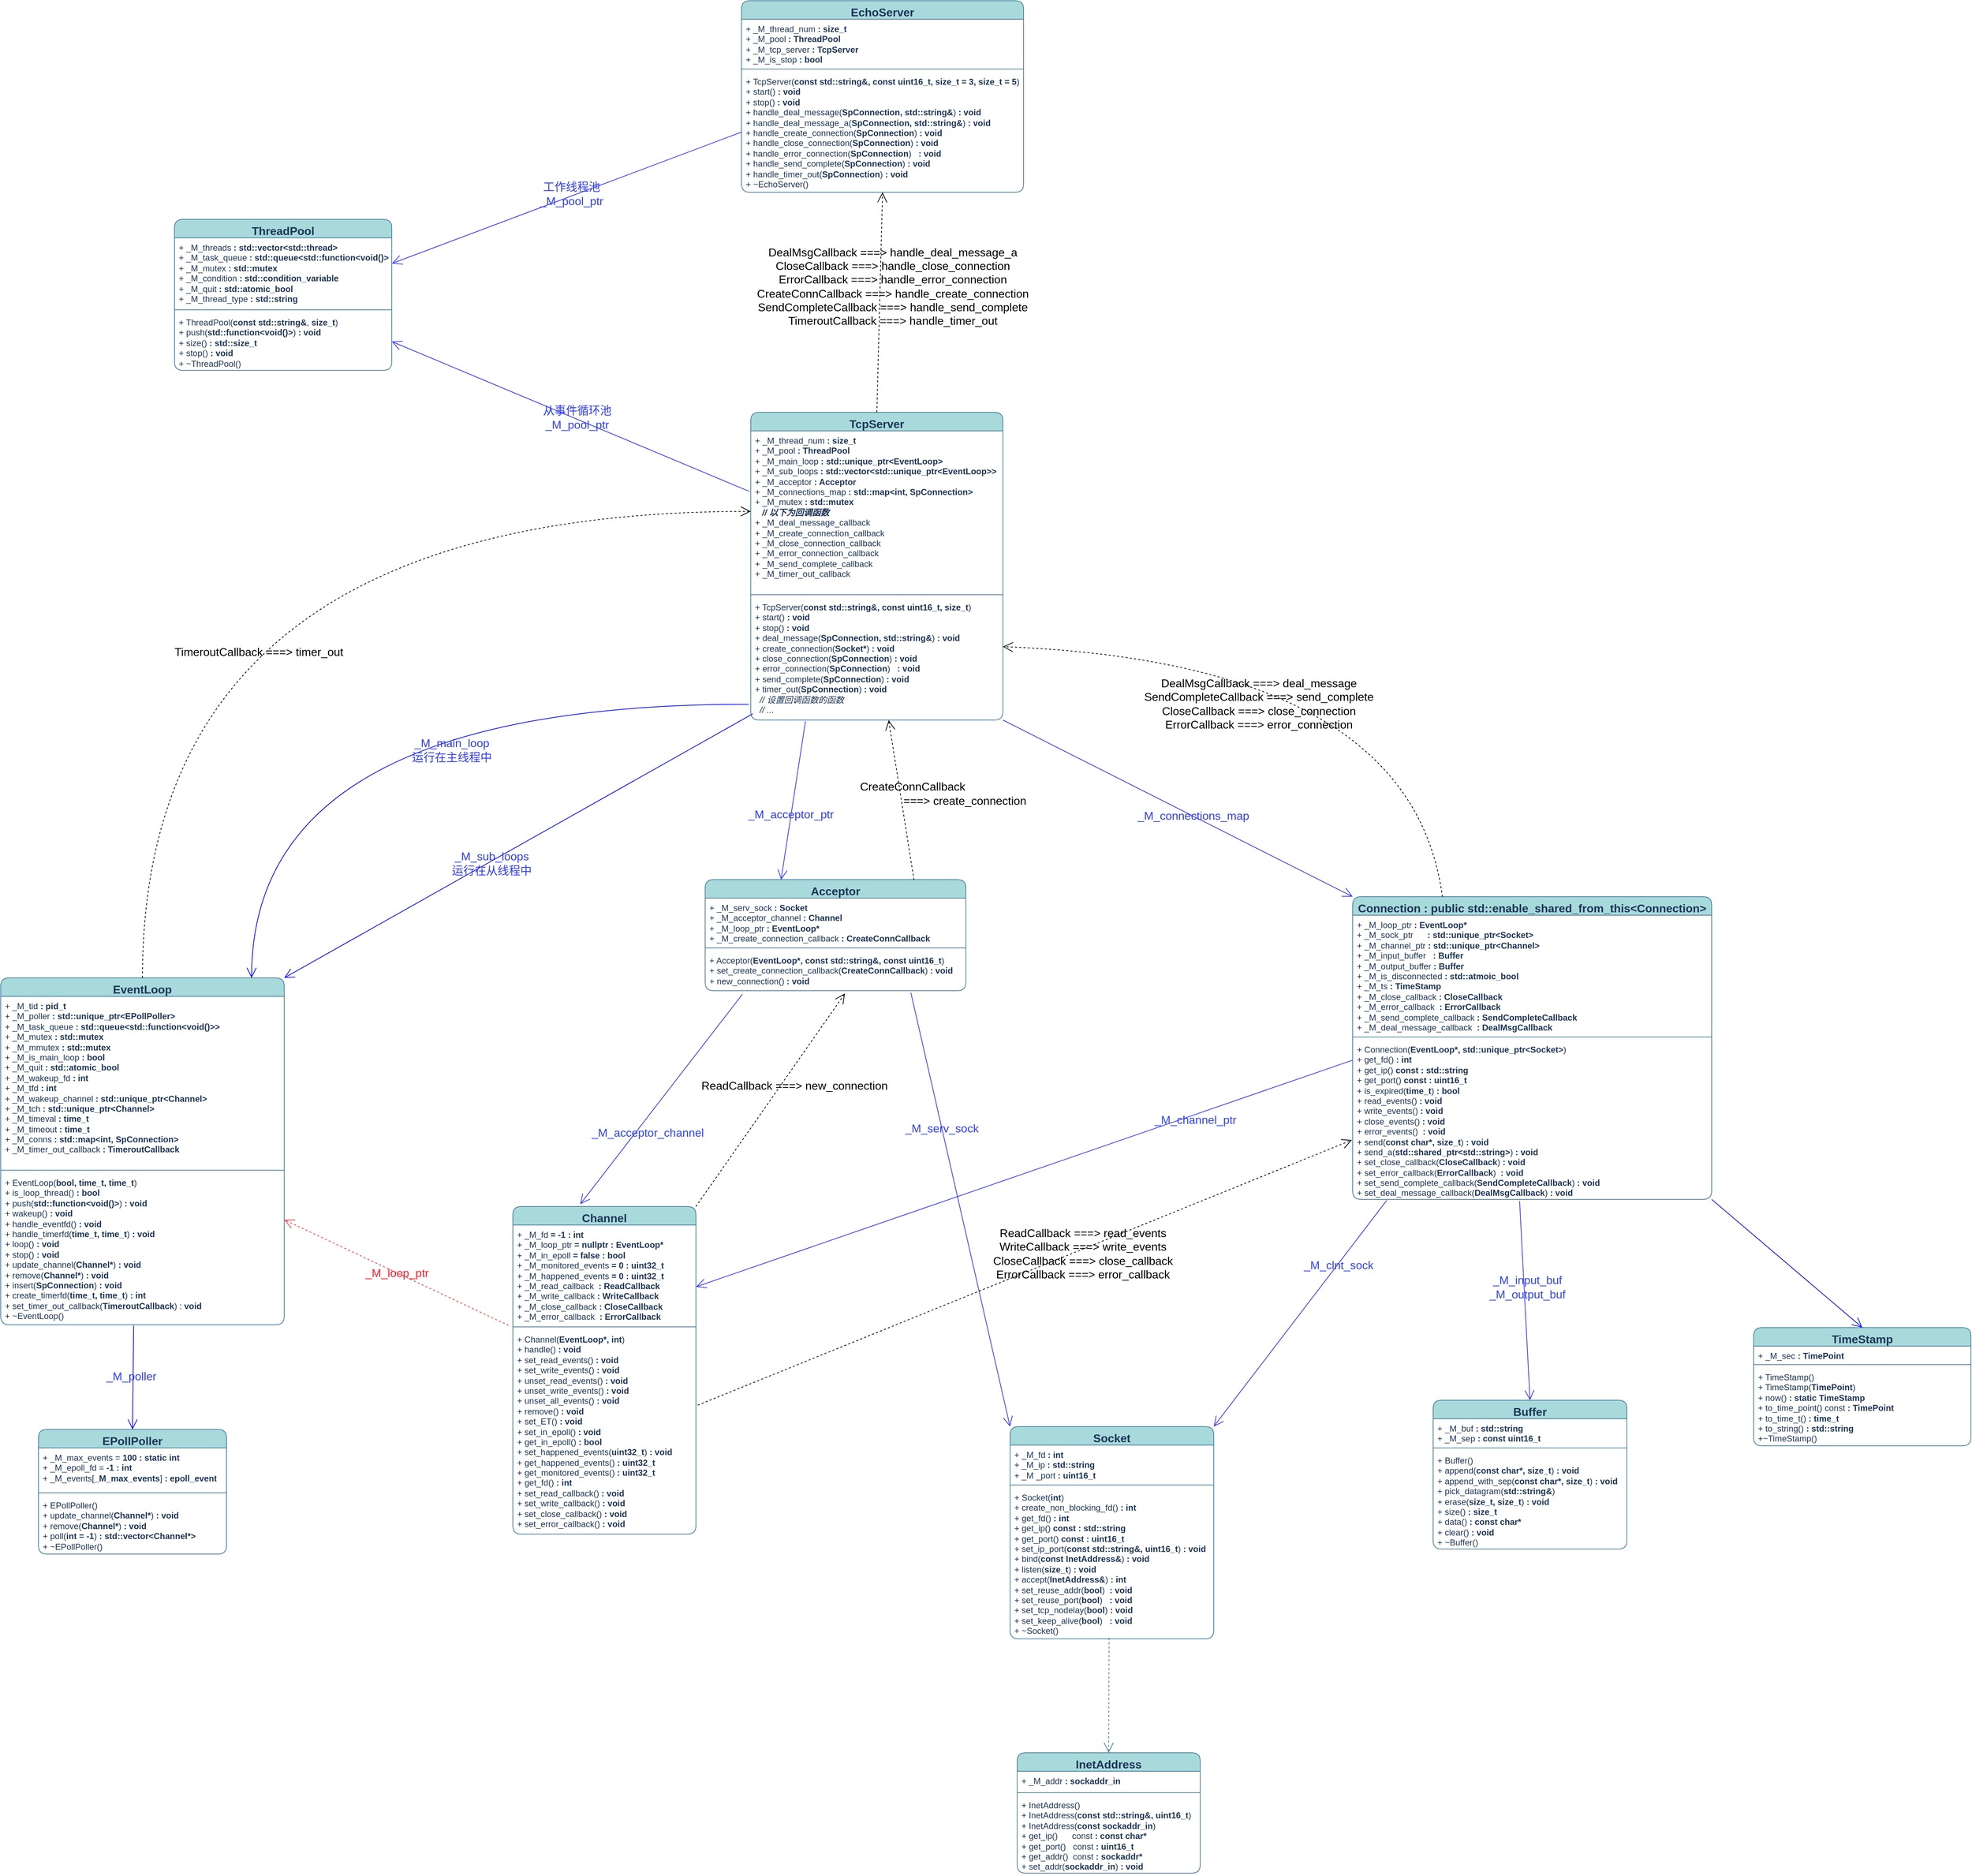 <mxfile pages="2">
    <diagram id="C5RBs43oDa-KdzZeNtuy" name="Page-1">
        <mxGraphModel dx="2223" dy="1793" grid="0" gridSize="10" guides="1" tooltips="1" connect="1" arrows="1" fold="1" page="0" pageScale="1" pageWidth="827" pageHeight="1169" math="0" shadow="0">
            <root>
                <mxCell id="WIyWlLk6GJQsqaUBKTNV-0"/>
                <mxCell id="WIyWlLk6GJQsqaUBKTNV-1" parent="WIyWlLk6GJQsqaUBKTNV-0"/>
                <mxCell id="ScEM5b-qIewyd8NSvEI_-39" value="&lt;font style=&quot;font-size: 16px;&quot;&gt;Socket&lt;/font&gt;" style="swimlane;fontStyle=1;align=center;verticalAlign=top;childLayout=stackLayout;horizontal=1;startSize=26;horizontalStack=0;resizeParent=1;resizeParentMax=0;resizeLast=0;collapsible=1;marginBottom=0;whiteSpace=wrap;html=1;rounded=1;labelBackgroundColor=none;fillColor=#A8DADC;strokeColor=#457B9D;fontColor=#1D3557;" parent="WIyWlLk6GJQsqaUBKTNV-1" vertex="1">
                    <mxGeometry x="-96" y="540" width="286" height="298" as="geometry"/>
                </mxCell>
                <mxCell id="ScEM5b-qIewyd8NSvEI_-40" value="+ _M_fd &lt;b&gt;: int&lt;/b&gt;&lt;div&gt;+ _M_ip &lt;b&gt;: std::string&lt;/b&gt;&lt;/div&gt;&lt;div&gt;+ _M _port &lt;b&gt;: uint16_t&lt;/b&gt;&lt;/div&gt;" style="text;strokeColor=none;fillColor=none;align=left;verticalAlign=top;spacingLeft=4;spacingRight=4;overflow=hidden;rotatable=0;points=[[0,0.5],[1,0.5]];portConstraint=eastwest;whiteSpace=wrap;html=1;labelBackgroundColor=none;fontColor=#1D3557;rounded=1;" parent="ScEM5b-qIewyd8NSvEI_-39" vertex="1">
                    <mxGeometry y="26" width="286" height="52" as="geometry"/>
                </mxCell>
                <mxCell id="ScEM5b-qIewyd8NSvEI_-41" value="" style="line;strokeWidth=1;fillColor=none;align=left;verticalAlign=middle;spacingTop=-1;spacingLeft=3;spacingRight=3;rotatable=0;labelPosition=right;points=[];portConstraint=eastwest;strokeColor=#457B9D;rounded=1;labelBackgroundColor=none;fontColor=#1D3557;" parent="ScEM5b-qIewyd8NSvEI_-39" vertex="1">
                    <mxGeometry y="78" width="286" height="8" as="geometry"/>
                </mxCell>
                <mxCell id="ScEM5b-qIewyd8NSvEI_-42" value="+ Socket(&lt;b&gt;int&lt;/b&gt;)&lt;div&gt;+ create_non_blocking_fd() &lt;b&gt;: int&lt;/b&gt;&lt;br&gt;&lt;div&gt;+ get_fd() &lt;b&gt;: int&lt;/b&gt;&lt;/div&gt;&lt;div&gt;+ get_ip() &lt;b&gt;const&lt;/b&gt; &lt;b&gt;: std::string&lt;/b&gt;&lt;/div&gt;&lt;div&gt;+ get_port() &lt;b&gt;const&lt;/b&gt; &lt;b&gt;: uint16_t&lt;/b&gt;&lt;/div&gt;&lt;div&gt;+ set_ip_port(&lt;b&gt;const std::string&amp;amp;, uint16_t&lt;/b&gt;) &lt;b&gt;: void&lt;/b&gt;&lt;/div&gt;&lt;div&gt;+ bind(&lt;b&gt;const InetAddress&amp;amp;&lt;/b&gt;) &lt;b&gt;: void&lt;/b&gt;&lt;/div&gt;&lt;div&gt;+ listen(&lt;b&gt;size_t&lt;/b&gt;) &lt;b&gt;: void&lt;/b&gt;&lt;/div&gt;&lt;div&gt;+ accept(&lt;b&gt;InetAddress&amp;amp;&lt;/b&gt;) &lt;b&gt;: int&lt;/b&gt;&lt;/div&gt;&lt;div&gt;+ set_reuse_addr(&lt;b&gt;bool&lt;/b&gt;)&amp;nbsp; &lt;b&gt;: void&lt;/b&gt;&lt;/div&gt;&lt;div&gt;+ set_reuse_port(&lt;b&gt;bool&lt;/b&gt;)&amp;nbsp; &amp;nbsp;&lt;b&gt;: void&lt;/b&gt;&lt;/div&gt;&lt;div&gt;+ set_tcp_nodelay(&lt;b&gt;bool&lt;/b&gt;) &lt;b&gt;: void&lt;/b&gt;&lt;/div&gt;&lt;div&gt;+ set_keep_alive(&lt;b&gt;bool&lt;/b&gt;)&amp;nbsp; &amp;nbsp;&lt;b&gt;: void&lt;/b&gt;&lt;/div&gt;&lt;div&gt;+ ~Socket()&lt;b&gt;&lt;br&gt;&lt;/b&gt;&lt;/div&gt;&lt;/div&gt;" style="text;strokeColor=none;fillColor=none;align=left;verticalAlign=top;spacingLeft=4;spacingRight=4;overflow=hidden;rotatable=0;points=[[0,0.5],[1,0.5]];portConstraint=eastwest;whiteSpace=wrap;html=1;labelBackgroundColor=none;fontColor=#1D3557;rounded=1;" parent="ScEM5b-qIewyd8NSvEI_-39" vertex="1">
                    <mxGeometry y="86" width="286" height="212" as="geometry"/>
                </mxCell>
                <mxCell id="ScEM5b-qIewyd8NSvEI_-47" value="&lt;font style=&quot;font-size: 16px;&quot;&gt;Channel&lt;/font&gt;" style="swimlane;fontStyle=1;align=center;verticalAlign=top;childLayout=stackLayout;horizontal=1;startSize=26;horizontalStack=0;resizeParent=1;resizeParentMax=0;resizeLast=0;collapsible=1;marginBottom=0;whiteSpace=wrap;html=1;rounded=1;labelBackgroundColor=none;fillColor=#A8DADC;strokeColor=#457B9D;fontColor=#1D3557;" parent="WIyWlLk6GJQsqaUBKTNV-1" vertex="1">
                    <mxGeometry x="-794" y="231" width="257" height="460" as="geometry">
                        <mxRectangle x="-317" y="236" width="95" height="31" as="alternateBounds"/>
                    </mxGeometry>
                </mxCell>
                <mxCell id="ScEM5b-qIewyd8NSvEI_-48" value="+ _M_fd &lt;b&gt;= -1&lt;/b&gt; &lt;b&gt;: int&lt;/b&gt;&lt;div&gt;+ _M_loop_ptr&amp;nbsp;&lt;b&gt;= nullptr&lt;/b&gt; &lt;b&gt;: EventLoop*&lt;/b&gt;&lt;/div&gt;&lt;div&gt;+ _M_in_epoll &lt;b&gt;= false&lt;/b&gt; &lt;b&gt;: bool&lt;/b&gt;&lt;/div&gt;&lt;div&gt;+ _M_monitored_events &lt;b&gt;= 0&lt;/b&gt; &lt;b&gt;: uint32_t&lt;/b&gt;&lt;/div&gt;&lt;div&gt;+ _M_happened_events &lt;b&gt;= 0&lt;/b&gt; &lt;b&gt;: uint32_t&lt;/b&gt;&lt;/div&gt;&lt;div&gt;+ _M_read_callback&amp;nbsp;&amp;nbsp;&lt;b&gt;: ReadCallback&lt;/b&gt;&lt;/div&gt;&lt;div&gt;+ _M_write_callback &lt;b&gt;: WriteCallback&lt;/b&gt;&lt;/div&gt;&lt;div&gt;+ _M_close_callback&amp;nbsp;&lt;b&gt;: CloseCallback&lt;/b&gt;&lt;b&gt;&lt;br&gt;&lt;/b&gt;&lt;/div&gt;&lt;div&gt;+ _M_error_callback&amp;nbsp;&amp;nbsp;&lt;b&gt;: ErrorCallback&lt;/b&gt;&lt;b&gt;&lt;br&gt;&lt;/b&gt;&lt;/div&gt;" style="text;strokeColor=none;fillColor=none;align=left;verticalAlign=top;spacingLeft=4;spacingRight=4;overflow=hidden;rotatable=0;points=[[0,0.5],[1,0.5]];portConstraint=eastwest;whiteSpace=wrap;html=1;labelBackgroundColor=none;fontColor=#1D3557;rounded=1;direction=west;" parent="ScEM5b-qIewyd8NSvEI_-47" vertex="1">
                    <mxGeometry y="26" width="257" height="139" as="geometry"/>
                </mxCell>
                <mxCell id="ScEM5b-qIewyd8NSvEI_-49" value="" style="line;strokeWidth=1;fillColor=none;align=left;verticalAlign=middle;spacingTop=-1;spacingLeft=3;spacingRight=3;rotatable=0;labelPosition=right;points=[];portConstraint=eastwest;strokeColor=#457B9D;rounded=1;labelBackgroundColor=none;fontColor=#1D3557;" parent="ScEM5b-qIewyd8NSvEI_-47" vertex="1">
                    <mxGeometry y="165" width="257" height="8" as="geometry"/>
                </mxCell>
                <mxCell id="ScEM5b-qIewyd8NSvEI_-50" value="+ Channel(&lt;b&gt;EventLoop*, int&lt;/b&gt;)&lt;div&gt;+ handle()&amp;nbsp;&lt;b&gt;: void&lt;/b&gt;&lt;div&gt;&lt;div&gt;+ set_read_events()&amp;nbsp;&lt;b&gt;: void&lt;/b&gt;&lt;b&gt;&lt;br&gt;&lt;/b&gt;&lt;/div&gt;&lt;div&gt;+ set_write_events()&amp;nbsp;&lt;b&gt;: void&lt;/b&gt;&lt;br&gt;&lt;/div&gt;&lt;div&gt;+ unset_read_events()&amp;nbsp;&lt;b&gt;: void&lt;/b&gt;&lt;b&gt;&lt;br&gt;&lt;/b&gt;&lt;/div&gt;&lt;div&gt;+ unset_write_events()&amp;nbsp;&lt;b&gt;: void&lt;/b&gt;&lt;/div&gt;&lt;/div&gt;&lt;div&gt;+ unset_all_events() &lt;b&gt;: void&lt;/b&gt;&lt;/div&gt;&lt;div&gt;+ remove() &lt;b&gt;: void&lt;/b&gt;&lt;/div&gt;&lt;div&gt;&lt;div&gt;+ set_ET()&amp;nbsp;&lt;b&gt;: void&lt;/b&gt;&lt;/div&gt;&lt;/div&gt;&lt;div&gt;+ set_in_epoll()&amp;nbsp;&lt;b&gt;: void&lt;/b&gt;&lt;br&gt;&lt;/div&gt;&lt;div&gt;+ get_in_epoll() &lt;b&gt;: bool&lt;/b&gt;&lt;/div&gt;&lt;div&gt;+ set_happened_events(&lt;b&gt;uint32_t&lt;/b&gt;)&amp;nbsp;&lt;b&gt;: void&lt;/b&gt;&lt;br&gt;&lt;/div&gt;&lt;div&gt;+ get_happened_events() &lt;b&gt;: uint32_t&lt;/b&gt;&lt;/div&gt;&lt;div&gt;+ get_monitored_events() &lt;b&gt;: uint32_t&lt;/b&gt;&lt;/div&gt;&lt;div&gt;+ get_fd()&amp;nbsp;&lt;b&gt;: int&lt;/b&gt;&lt;br&gt;&lt;/div&gt;&lt;div&gt;+ set_read_callback()&amp;nbsp;&lt;b&gt;: void&lt;/b&gt;&lt;b&gt;&lt;br&gt;&lt;/b&gt;&lt;/div&gt;&lt;div&gt;+ set_write_callback()&amp;nbsp;&lt;b&gt;: void&lt;/b&gt;&lt;b&gt;&lt;br&gt;&lt;/b&gt;&lt;/div&gt;&lt;div&gt;+ set_close_callback()&amp;nbsp;&lt;b&gt;: void&lt;/b&gt;&lt;b&gt;&lt;br&gt;&lt;/b&gt;&lt;/div&gt;&lt;div&gt;+ set_error_callback()&amp;nbsp;&lt;b&gt;: void&lt;/b&gt;&lt;b&gt;&lt;br&gt;&lt;/b&gt;&lt;/div&gt;&lt;div&gt;&lt;b&gt;&lt;br&gt;&lt;/b&gt;&lt;/div&gt;&lt;/div&gt;" style="text;strokeColor=none;fillColor=none;align=left;verticalAlign=top;spacingLeft=4;spacingRight=4;overflow=hidden;rotatable=0;points=[[0,0.5],[1,0.5]];portConstraint=eastwest;whiteSpace=wrap;html=1;labelBackgroundColor=none;fontColor=#1D3557;rounded=1;" parent="ScEM5b-qIewyd8NSvEI_-47" vertex="1">
                    <mxGeometry y="173" width="257" height="287" as="geometry"/>
                </mxCell>
                <mxCell id="ScEM5b-qIewyd8NSvEI_-51" value="&lt;font style=&quot;font-size: 16px;&quot;&gt;EventLoop&lt;/font&gt;" style="swimlane;fontStyle=1;align=center;verticalAlign=top;childLayout=stackLayout;horizontal=1;startSize=26;horizontalStack=0;resizeParent=1;resizeParentMax=0;resizeLast=0;collapsible=1;marginBottom=0;whiteSpace=wrap;html=1;rounded=1;labelBackgroundColor=none;fillColor=#A8DADC;strokeColor=#457B9D;fontColor=#1D3557;" parent="WIyWlLk6GJQsqaUBKTNV-1" vertex="1">
                    <mxGeometry x="-1513" y="-90" width="398" height="487" as="geometry"/>
                </mxCell>
                <mxCell id="ScEM5b-qIewyd8NSvEI_-52" value="&lt;div&gt;+ _M_tid &lt;b&gt;: pid_t&lt;/b&gt;&lt;/div&gt;+ _M_poller&amp;nbsp;&lt;b&gt;: std::unique_ptr&amp;lt;EPollPoller&amp;gt;&lt;/b&gt;&lt;div&gt;+ _M_task_queue &lt;b&gt;: std::queue&amp;lt;std::function&amp;lt;void()&amp;gt;&amp;gt;&lt;/b&gt;&lt;/div&gt;&lt;div&gt;+ _M_mutex &lt;b&gt;: std::mutex&lt;/b&gt;&lt;/div&gt;&lt;div&gt;+ _M_mmutex &lt;b&gt;: std::mutex&lt;/b&gt;&lt;/div&gt;&lt;div&gt;+ _M_is_main_loop &lt;b&gt;: bool&lt;/b&gt;&lt;/div&gt;&lt;div&gt;+ _M_quit &lt;b&gt;: std::atomic_bool&lt;/b&gt;&lt;/div&gt;&lt;div&gt;+ _M_wakeup_fd &lt;b&gt;: int&lt;/b&gt;&lt;/div&gt;&lt;div&gt;+ _M_tfd &lt;b&gt;: int&lt;/b&gt;&lt;/div&gt;&lt;div&gt;+ _M_wakeup_channel&amp;nbsp;&lt;b&gt;: std::unique_ptr&amp;lt;Channel&amp;gt;&lt;/b&gt;&lt;/div&gt;&lt;div&gt;+ _M_tch&amp;nbsp;&lt;b&gt;: std::unique_ptr&amp;lt;Channel&amp;gt;&lt;/b&gt;&lt;/div&gt;&lt;div&gt;+ _M_timeval &lt;b&gt;: time_t&lt;/b&gt;&lt;/div&gt;&lt;div&gt;+ _M_timeout &lt;b&gt;: time_t&lt;/b&gt;&lt;/div&gt;&lt;div&gt;+ _M_conns &lt;b&gt;: std::map&amp;lt;int, SpConnection&amp;gt;&lt;/b&gt;&lt;br&gt;&lt;div&gt;&lt;span style=&quot;background-color: transparent;&quot;&gt;+ _M_timer_out_callback &lt;/span&gt;&lt;b style=&quot;background-color: transparent;&quot;&gt;: TimeroutCallback&amp;nbsp;&lt;/b&gt;&lt;br&gt;&lt;/div&gt;&lt;/div&gt;" style="text;strokeColor=none;fillColor=none;align=left;verticalAlign=top;spacingLeft=4;spacingRight=4;overflow=hidden;rotatable=0;points=[[0,0.5],[1,0.5]];portConstraint=eastwest;whiteSpace=wrap;html=1;labelBackgroundColor=none;fontColor=#1D3557;rounded=1;" parent="ScEM5b-qIewyd8NSvEI_-51" vertex="1">
                    <mxGeometry y="26" width="398" height="240" as="geometry"/>
                </mxCell>
                <mxCell id="ScEM5b-qIewyd8NSvEI_-53" value="" style="line;strokeWidth=1;fillColor=none;align=left;verticalAlign=middle;spacingTop=-1;spacingLeft=3;spacingRight=3;rotatable=0;labelPosition=right;points=[];portConstraint=eastwest;strokeColor=#457B9D;rounded=1;labelBackgroundColor=none;fontColor=#1D3557;" parent="ScEM5b-qIewyd8NSvEI_-51" vertex="1">
                    <mxGeometry y="266" width="398" height="8" as="geometry"/>
                </mxCell>
                <mxCell id="ScEM5b-qIewyd8NSvEI_-54" value="+ EventLoop(&lt;b&gt;bool, time_t, time_t&lt;/b&gt;)&lt;div&gt;+ is_loop_thread() &lt;b&gt;: bool&lt;/b&gt;&lt;br&gt;&lt;div&gt;+ push(&lt;b&gt;std::function&amp;lt;void()&amp;gt;&lt;/b&gt;) &lt;b&gt;: void&lt;/b&gt;&lt;/div&gt;&lt;div&gt;+ wakeup() &lt;b&gt;: void&lt;/b&gt;&lt;/div&gt;&lt;div&gt;+ handle_eventfd() &lt;b&gt;: void&lt;/b&gt;&lt;/div&gt;&lt;div&gt;+ handle_timerfd(&lt;b&gt;time_t, time_t&lt;/b&gt;)&amp;nbsp;&lt;b&gt;: void&lt;/b&gt;&lt;b&gt;&lt;br&gt;&lt;/b&gt;&lt;/div&gt;&lt;div&gt;+ loop() &lt;b&gt;: void&lt;/b&gt;&lt;/div&gt;&lt;div&gt;+ stop() &lt;b&gt;: void&lt;/b&gt;&lt;/div&gt;&lt;div&gt;+ update_channel(&lt;b&gt;Channel*&lt;/b&gt;) &lt;b&gt;: void&lt;/b&gt;&lt;/div&gt;&lt;div&gt;+ remove(&lt;b&gt;Channel*&lt;/b&gt;) &lt;b&gt;: void&lt;/b&gt;&lt;/div&gt;&lt;div&gt;+ insert(&lt;b&gt;SpConnection&lt;/b&gt;) &lt;b&gt;: void&lt;/b&gt;&lt;/div&gt;&lt;div&gt;+ create_timerfd(&lt;b&gt;time_t, time_t&lt;/b&gt;) &lt;b&gt;: int&lt;/b&gt;&lt;/div&gt;&lt;div&gt;&lt;span style=&quot;background-color: initial;&quot;&gt;+ set_timer_out_callback(&lt;b&gt;TimeroutCallback&lt;/b&gt;) : &lt;b&gt;void&lt;/b&gt;&lt;/span&gt;&lt;/div&gt;&lt;div&gt;+ ~EventLoop()&lt;b&gt;&lt;br&gt;&lt;/b&gt;&lt;/div&gt;&lt;/div&gt;" style="text;strokeColor=none;fillColor=none;align=left;verticalAlign=top;spacingLeft=4;spacingRight=4;overflow=hidden;rotatable=0;points=[[0,0.5],[1,0.5]];portConstraint=eastwest;whiteSpace=wrap;html=1;labelBackgroundColor=none;fontColor=#1D3557;rounded=1;" parent="ScEM5b-qIewyd8NSvEI_-51" vertex="1">
                    <mxGeometry y="274" width="398" height="213" as="geometry"/>
                </mxCell>
                <mxCell id="ScEM5b-qIewyd8NSvEI_-55" value="&lt;font style=&quot;font-size: 16px;&quot;&gt;TcpServer&lt;/font&gt;" style="swimlane;fontStyle=1;align=center;verticalAlign=top;childLayout=stackLayout;horizontal=1;startSize=26;horizontalStack=0;resizeParent=1;resizeParentMax=0;resizeLast=0;collapsible=1;marginBottom=0;whiteSpace=wrap;html=1;rounded=1;labelBackgroundColor=none;fillColor=#A8DADC;strokeColor=#457B9D;fontColor=#1D3557;" parent="WIyWlLk6GJQsqaUBKTNV-1" vertex="1">
                    <mxGeometry x="-460" y="-884" width="354" height="432" as="geometry"/>
                </mxCell>
                <mxCell id="ScEM5b-qIewyd8NSvEI_-56" value="&lt;div&gt;&lt;div&gt;+ _M_thread_num&amp;nbsp;&lt;b&gt;: size_t&lt;/b&gt;&lt;br&gt;&lt;/div&gt;&lt;div&gt;+ _M_pool&amp;nbsp;&lt;b&gt;: ThreadPool&lt;/b&gt;&lt;/div&gt;&lt;/div&gt;&lt;div&gt;&lt;span style=&quot;background-color: initial;&quot;&gt;+ _M_main_loop &lt;/span&gt;&lt;b style=&quot;background-color: initial;&quot;&gt;: std::unique_ptr&amp;lt;EventLoop&amp;gt;&lt;/b&gt;&lt;br&gt;&lt;/div&gt;&lt;div&gt;+ _M_sub_loops &lt;b&gt;: std::vector&amp;lt;&lt;span style=&quot;background-color: initial;&quot;&gt;std::unique_ptr&amp;lt;EventLoop&amp;gt;&lt;/span&gt;&lt;span style=&quot;background-color: initial;&quot;&gt;&amp;gt;&lt;/span&gt;&lt;/b&gt;&lt;/div&gt;&lt;div&gt;&lt;div&gt;+ _M_acceptor&amp;nbsp;&lt;b&gt;: Acceptor&lt;/b&gt;&lt;/div&gt;&lt;div&gt;+ _M_connections_map &lt;b&gt;: std::map&amp;lt;int, SpConnection&amp;gt;&lt;/b&gt;&lt;/div&gt;&lt;div&gt;+ _M_mutex &lt;b&gt;: std::mutex&lt;/b&gt;&lt;/div&gt;&lt;div&gt;&lt;i&gt;&amp;nbsp; &lt;b&gt;&amp;nbsp;// 以下为回调函数&lt;/b&gt;&lt;/i&gt;&lt;/div&gt;&lt;div&gt;+ _M_deal_message_callback&amp;nbsp;&lt;/div&gt;&lt;div&gt;+ _M_create_connection_callback&lt;/div&gt;&lt;div&gt;+ _M_close_connection_callback&lt;/div&gt;&lt;div&gt;+ _M_error_connection_callback&lt;/div&gt;&lt;div&gt;+ _M_send_complete_callback&lt;/div&gt;&lt;div&gt;&lt;span style=&quot;background-color: transparent;&quot;&gt;+ _M_timer_out_callback&lt;/span&gt;&lt;br&gt;&lt;/div&gt;&lt;/div&gt;" style="text;strokeColor=none;fillColor=none;align=left;verticalAlign=top;spacingLeft=4;spacingRight=4;overflow=hidden;rotatable=0;points=[[0,0.5],[1,0.5]];portConstraint=eastwest;whiteSpace=wrap;html=1;labelBackgroundColor=none;fontColor=#1D3557;rounded=1;" parent="ScEM5b-qIewyd8NSvEI_-55" vertex="1">
                    <mxGeometry y="26" width="354" height="226" as="geometry"/>
                </mxCell>
                <mxCell id="ScEM5b-qIewyd8NSvEI_-57" value="" style="line;strokeWidth=1;fillColor=none;align=left;verticalAlign=middle;spacingTop=-1;spacingLeft=3;spacingRight=3;rotatable=0;labelPosition=right;points=[];portConstraint=eastwest;strokeColor=#457B9D;rounded=1;labelBackgroundColor=none;fontColor=#1D3557;" parent="ScEM5b-qIewyd8NSvEI_-55" vertex="1">
                    <mxGeometry y="252" width="354" height="8" as="geometry"/>
                </mxCell>
                <mxCell id="ScEM5b-qIewyd8NSvEI_-58" value="+ TcpServer(&lt;b&gt;const std::string&amp;amp;, const uint16_t, size_t&lt;/b&gt;)&lt;div&gt;&lt;div&gt;+ start() &lt;b&gt;: void&lt;/b&gt;&lt;/div&gt;&lt;/div&gt;&lt;div&gt;+ stop() &lt;b&gt;: void&lt;/b&gt;&lt;/div&gt;&lt;div&gt;+ deal_message(&lt;b&gt;SpConnection, std::string&amp;amp;&lt;/b&gt;) &lt;b&gt;: void&lt;/b&gt;&lt;/div&gt;&lt;div&gt;+ create_connection(&lt;b&gt;Socket*&lt;/b&gt;) &lt;b&gt;: void&lt;/b&gt;&lt;/div&gt;&lt;div&gt;+ close_connection(&lt;b&gt;SpConnection&lt;/b&gt;) &lt;b&gt;: void&lt;/b&gt;&lt;/div&gt;&lt;div&gt;+ error_connection(&lt;b&gt;SpConnection&lt;/b&gt;)&amp;nbsp; &amp;nbsp;&lt;b&gt;: void&lt;/b&gt;&lt;br&gt;&lt;/div&gt;&lt;div&gt;+ send_complete(&lt;b&gt;SpConnection&lt;/b&gt;) &lt;b&gt;: void&lt;/b&gt;&lt;/div&gt;&lt;div&gt;+ timer_out(&lt;b&gt;SpConnection&lt;/b&gt;) &lt;b&gt;: void&lt;/b&gt;&lt;/div&gt;&lt;div&gt;&lt;i&gt;&lt;b&gt;&amp;nbsp; &lt;/b&gt;//&lt;b&gt; &lt;/b&gt;设置回调函数的函数&lt;/i&gt;&lt;/div&gt;&lt;div&gt;&lt;i&gt;&amp;nbsp; // ...&lt;/i&gt;&lt;/div&gt;" style="text;strokeColor=none;fillColor=none;align=left;verticalAlign=top;spacingLeft=4;spacingRight=4;overflow=hidden;rotatable=0;points=[[0,0.5],[1,0.5]];portConstraint=eastwest;whiteSpace=wrap;html=1;labelBackgroundColor=none;fontColor=#1D3557;rounded=1;" parent="ScEM5b-qIewyd8NSvEI_-55" vertex="1">
                    <mxGeometry y="260" width="354" height="172" as="geometry"/>
                </mxCell>
                <mxCell id="PwY4mQOAbN8EN_ysJ5uq-1" value="&lt;font style=&quot;font-size: 16px;&quot;&gt;EPollPoller&lt;/font&gt;" style="swimlane;fontStyle=1;align=center;verticalAlign=top;childLayout=stackLayout;horizontal=1;startSize=26;horizontalStack=0;resizeParent=1;resizeParentMax=0;resizeLast=0;collapsible=1;marginBottom=0;whiteSpace=wrap;html=1;labelBackgroundColor=none;fillColor=#A8DADC;strokeColor=#457B9D;fontColor=#1D3557;rounded=1;" parent="WIyWlLk6GJQsqaUBKTNV-1" vertex="1">
                    <mxGeometry x="-1460" y="544" width="264" height="175" as="geometry"/>
                </mxCell>
                <mxCell id="PwY4mQOAbN8EN_ysJ5uq-2" value="+ _M_max_events = &lt;b&gt;100&lt;/b&gt; &lt;b&gt;:&lt;/b&gt; &lt;b&gt;static int&lt;/b&gt;&lt;div&gt;+ _M_epoll_fd = &lt;b&gt;-1 : int&lt;/b&gt;&lt;/div&gt;&lt;div&gt;+ _M_events[&lt;b&gt;_M_max_events&lt;/b&gt;] &lt;b&gt;:&lt;/b&gt; &lt;b&gt;epoll_event&lt;/b&gt;&lt;/div&gt;" style="text;strokeColor=none;fillColor=none;align=left;verticalAlign=top;spacingLeft=4;spacingRight=4;overflow=hidden;rotatable=0;points=[[0,0.5],[1,0.5]];portConstraint=eastwest;whiteSpace=wrap;html=1;labelBackgroundColor=none;fontColor=#1D3557;rounded=1;" parent="PwY4mQOAbN8EN_ysJ5uq-1" vertex="1">
                    <mxGeometry y="26" width="264" height="59" as="geometry"/>
                </mxCell>
                <mxCell id="PwY4mQOAbN8EN_ysJ5uq-3" value="" style="line;strokeWidth=1;fillColor=none;align=left;verticalAlign=middle;spacingTop=-1;spacingLeft=3;spacingRight=3;rotatable=0;labelPosition=right;points=[];portConstraint=eastwest;strokeColor=#457B9D;labelBackgroundColor=none;fontColor=#1D3557;rounded=1;" parent="PwY4mQOAbN8EN_ysJ5uq-1" vertex="1">
                    <mxGeometry y="85" width="264" height="8" as="geometry"/>
                </mxCell>
                <mxCell id="PwY4mQOAbN8EN_ysJ5uq-4" value="+ EPollPoller()&lt;div&gt;+ update_channel(&lt;b&gt;Channel*&lt;/b&gt;) &lt;b&gt;:&lt;/b&gt; &lt;b&gt;void&lt;/b&gt;&lt;/div&gt;&lt;div&gt;+ remove(&lt;b&gt;Channel*&lt;/b&gt;) &lt;b&gt;: void&lt;/b&gt;&lt;/div&gt;&lt;div&gt;+ poll(&lt;b&gt;int = -1&lt;/b&gt;) &lt;b&gt;:&lt;/b&gt; &lt;b&gt;std::vector&amp;lt;Channel*&amp;gt;&lt;/b&gt;&lt;/div&gt;&lt;div&gt;+ ~EPollPoller()&lt;b&gt;&lt;br&gt;&lt;/b&gt;&lt;/div&gt;" style="text;strokeColor=none;fillColor=none;align=left;verticalAlign=top;spacingLeft=4;spacingRight=4;overflow=hidden;rotatable=0;points=[[0,0.5],[1,0.5]];portConstraint=eastwest;whiteSpace=wrap;html=1;labelBackgroundColor=none;fontColor=#1D3557;rounded=1;" parent="PwY4mQOAbN8EN_ysJ5uq-1" vertex="1">
                    <mxGeometry y="93" width="264" height="82" as="geometry"/>
                </mxCell>
                <mxCell id="ScEM5b-qIewyd8NSvEI_-109" value="&lt;font style=&quot;font-size: 16px;&quot;&gt;InetAddress&lt;/font&gt;" style="swimlane;fontStyle=1;align=center;verticalAlign=top;childLayout=stackLayout;horizontal=1;startSize=26;horizontalStack=0;resizeParent=1;resizeParentMax=0;resizeLast=0;collapsible=1;marginBottom=0;whiteSpace=wrap;html=1;rounded=1;labelBackgroundColor=none;fillColor=#A8DADC;strokeColor=#457B9D;fontColor=#1D3557;" parent="WIyWlLk6GJQsqaUBKTNV-1" vertex="1">
                    <mxGeometry x="-86" y="998" width="257" height="169" as="geometry"/>
                </mxCell>
                <mxCell id="ScEM5b-qIewyd8NSvEI_-110" value="+ _M_addr &lt;b&gt;: sockaddr_in&lt;/b&gt;" style="text;strokeColor=none;fillColor=none;align=left;verticalAlign=top;spacingLeft=4;spacingRight=4;overflow=hidden;rotatable=0;points=[[0,0.5],[1,0.5]];portConstraint=eastwest;whiteSpace=wrap;html=1;labelBackgroundColor=none;fontColor=#1D3557;rounded=1;" parent="ScEM5b-qIewyd8NSvEI_-109" vertex="1">
                    <mxGeometry y="26" width="257" height="26" as="geometry"/>
                </mxCell>
                <mxCell id="ScEM5b-qIewyd8NSvEI_-111" value="" style="line;strokeWidth=1;fillColor=none;align=left;verticalAlign=middle;spacingTop=-1;spacingLeft=3;spacingRight=3;rotatable=0;labelPosition=right;points=[];portConstraint=eastwest;strokeColor=#457B9D;rounded=1;labelBackgroundColor=none;fontColor=#1D3557;" parent="ScEM5b-qIewyd8NSvEI_-109" vertex="1">
                    <mxGeometry y="52" width="257" height="8" as="geometry"/>
                </mxCell>
                <mxCell id="ScEM5b-qIewyd8NSvEI_-112" value="&lt;div&gt;+ InetAddress()&lt;/div&gt;+ InetAddress(&lt;b&gt;const std::string&amp;amp;,&lt;/b&gt; &lt;b&gt;uint16_t&lt;/b&gt;)&lt;div&gt;+ InetAddress(&lt;b&gt;const sockaddr_in&lt;/b&gt;)&lt;/div&gt;&lt;div&gt;+ get_ip()&amp;nbsp; &amp;nbsp; &amp;nbsp; const &lt;b&gt;:&lt;/b&gt; &lt;b&gt;const char*&lt;/b&gt;&lt;/div&gt;&lt;div&gt;+ get_port()&amp;nbsp; &amp;nbsp;const &lt;b&gt;:&lt;/b&gt; &lt;b&gt;uint16_t&lt;/b&gt;&lt;/div&gt;&lt;div&gt;+ get_addr()&amp;nbsp; const &lt;b&gt;: sockaddr*&lt;/b&gt;&lt;/div&gt;&lt;div&gt;+ set_addr(&lt;b&gt;sockaddr_in&lt;/b&gt;) &lt;b&gt;: void&lt;/b&gt;&lt;/div&gt;" style="text;strokeColor=none;fillColor=none;align=left;verticalAlign=top;spacingLeft=4;spacingRight=4;overflow=hidden;rotatable=0;points=[[0,0.5],[1,0.5]];portConstraint=eastwest;whiteSpace=wrap;html=1;labelBackgroundColor=none;fontColor=#1D3557;rounded=1;" parent="ScEM5b-qIewyd8NSvEI_-109" vertex="1">
                    <mxGeometry y="60" width="257" height="109" as="geometry"/>
                </mxCell>
                <mxCell id="PwY4mQOAbN8EN_ysJ5uq-55" value="" style="endArrow=open;endSize=12;dashed=1;html=1;rounded=1;exitX=0.486;exitY=0.994;exitDx=0;exitDy=0;entryX=0.5;entryY=0;entryDx=0;entryDy=0;labelBackgroundColor=none;strokeColor=#457B9D;fontColor=default;exitPerimeter=0;" parent="WIyWlLk6GJQsqaUBKTNV-1" source="ScEM5b-qIewyd8NSvEI_-42" target="ScEM5b-qIewyd8NSvEI_-109" edge="1">
                    <mxGeometry x="-0.007" width="160" relative="1" as="geometry">
                        <mxPoint x="371" y="407" as="sourcePoint"/>
                        <mxPoint x="531" y="407" as="targetPoint"/>
                        <mxPoint as="offset"/>
                    </mxGeometry>
                </mxCell>
                <mxCell id="PwY4mQOAbN8EN_ysJ5uq-74" value="" style="endArrow=open;endFill=1;endSize=12;html=1;rounded=1;entryX=0.885;entryY=0;entryDx=0;entryDy=0;labelBackgroundColor=none;strokeColor=#0000FF;fontColor=default;entryPerimeter=0;edgeStyle=orthogonalEdgeStyle;curved=1;exitX=-0.008;exitY=0.871;exitDx=0;exitDy=0;exitPerimeter=0;" parent="WIyWlLk6GJQsqaUBKTNV-1" source="ScEM5b-qIewyd8NSvEI_-58" target="ScEM5b-qIewyd8NSvEI_-51" edge="1">
                    <mxGeometry width="160" relative="1" as="geometry">
                        <mxPoint x="-463" y="-611" as="sourcePoint"/>
                        <mxPoint x="-136" y="-39" as="targetPoint"/>
                    </mxGeometry>
                </mxCell>
                <mxCell id="PwY4mQOAbN8EN_ysJ5uq-76" value="&lt;font color=&quot;#2f3dfa&quot; style=&quot;font-size: 16px;&quot;&gt;_M_main_loop&lt;/font&gt;&lt;div&gt;&lt;font color=&quot;#2f3dfa&quot; style=&quot;font-size: 16px;&quot;&gt;运行在主线程中&lt;/font&gt;&lt;/div&gt;" style="edgeLabel;html=1;align=center;verticalAlign=middle;resizable=0;points=[];labelBackgroundColor=none;fontColor=#1D3557;rounded=1;" parent="PwY4mQOAbN8EN_ysJ5uq-74" vertex="1" connectable="0">
                    <mxGeometry x="-0.031" y="-3" relative="1" as="geometry">
                        <mxPoint x="107" y="67" as="offset"/>
                    </mxGeometry>
                </mxCell>
                <mxCell id="PwY4mQOAbN8EN_ysJ5uq-88" value="&lt;font style=&quot;font-size: 16px;&quot;&gt;Connection : public std::enable_shared_from_this&amp;lt;Connection&amp;gt;&lt;/font&gt;" style="swimlane;fontStyle=1;align=center;verticalAlign=top;childLayout=stackLayout;horizontal=1;startSize=26;horizontalStack=0;resizeParent=1;resizeParentMax=0;resizeLast=0;collapsible=1;marginBottom=0;whiteSpace=wrap;html=1;labelBackgroundColor=none;fillColor=#A8DADC;strokeColor=#457B9D;fontColor=#1D3557;rounded=1;" parent="WIyWlLk6GJQsqaUBKTNV-1" vertex="1">
                    <mxGeometry x="385" y="-204" width="504" height="425" as="geometry">
                        <mxRectangle x="215" y="-199" width="486" height="31" as="alternateBounds"/>
                    </mxGeometry>
                </mxCell>
                <mxCell id="PwY4mQOAbN8EN_ysJ5uq-89" value="&lt;div&gt;+ _M_loop_ptr&amp;nbsp;&lt;b&gt;: EventLoop*&lt;/b&gt;&lt;br&gt;&lt;/div&gt;+ _M_sock_ptr&amp;nbsp; &amp;nbsp; &amp;nbsp;&amp;nbsp;&lt;b&gt;: std::unique_ptr&amp;lt;Socket&amp;gt;&lt;/b&gt;&lt;div&gt;+ _M_channel_ptr&amp;nbsp;&lt;b&gt;:&amp;nbsp;&lt;/b&gt;&lt;b style=&quot;background-color: initial;&quot;&gt;std::unique_ptr&amp;lt;Channel&amp;gt;&lt;/b&gt;&lt;/div&gt;&lt;div&gt;&lt;div&gt;+ _M_input_buffer&amp;nbsp; &amp;nbsp;&lt;b&gt;: Buffer&lt;/b&gt;&lt;/div&gt;&lt;div&gt;+ _M_output_buffer&amp;nbsp;&lt;b&gt;: Buffer&lt;/b&gt;&lt;/div&gt;&lt;/div&gt;&lt;div&gt;+ _M_is_disconnected &lt;b&gt;: std::atmoic_bool&lt;/b&gt;&lt;/div&gt;&lt;div&gt;+ _M_ts &lt;b&gt;: TimeStamp&lt;/b&gt;&lt;/div&gt;&lt;div&gt;&lt;span style=&quot;color: rgba(0, 0, 0, 0); font-family: monospace; font-size: 0px; text-wrap: nowrap;&quot;&gt;+%3CmxGraphModel%3E%3Croot%3E%3CmxCell%20id%3D%220%22%2F%3E%3CmxCell%20id%3D%221%22%20parent%3D%220%22%2F%3E%3CmxCell%20id%3D%222%22%20value%3D%22%22%20style%3D%22endArrow%3Dopen%3BendFill%3D1%3BendSize%3D12%3Bhtml%3D1%3Brounded%3D1%3BentryX%3D0.5%3BentryY%3D0%3BentryDx%3D0%3BentryDy%3D0%3BlabelBackgroundColor%3Dnone%3BstrokeColor%3D%233333FF%3BfontColor%3Ddefault%3B%22%20edge%3D%221%22%20parent%3D%221%22%3E%3CmxGeometry%20width%3D%22160%22%20relative%3D%221%22%20as%3D%22geometry%22%3E%3CmxPoint%20x%3D%22-263%22%20y%3D%22-85%22%20as%3D%22sourcePoint%22%2F%3E%3CmxPoint%20x%3D%22-326%22%20y%3D%22239%22%20as%3D%22targetPoint%22%2F%3E%3C%2FmxGeometry%3E%3C%2FmxCell%3E%3CmxCell%20id%3D%223%22%20value%3D%22%26lt%3Bspan%20style%3D%26quot%3Bfont-size%3A%2016px%3B%26quot%3B%26gt%3B%26lt%3Bfont%20color%3D%26quot%3B%232f43fa%26quot%3B%26gt%3B_M_acceptor_channel_ptr%26lt%3B%2Ffont%26gt%3B%26lt%3B%2Fspan%26gt%3B%22%20style%3D%22edgeLabel%3Bhtml%3D1%3Balign%3Dcenter%3BverticalAlign%3Dmiddle%3Bresizable%3D0%3Bpoints%3D%5B%5D%3BlabelBackgroundColor%3Dnone%3BfontColor%3D%231D3557%3Brounded%3D1%3B%22%20vertex%3D%221%22%20connectable%3D%220%22%20parent%3D%222%22%3E%3CmxGeometry%20x%3D%22-0.113%22%20y%3D%22-1%22%20relative%3D%221%22%20as%3D%22geometry%22%3E%3CmxPoint%20x%3D%22-26%22%20y%3D%22-26%22%20as%3D%22offset%22%2F%3E%3C%2FmxGeometry%3E%3C%2FmxCell%3E%3C%2Froot%3E%3C%2FmxGraphModel%&lt;/span&gt;&lt;span style=&quot;background-color: initial;&quot;&gt;+ _M_close_callback &lt;/span&gt;&lt;b style=&quot;background-color: initial;&quot;&gt;: CloseCallback&lt;/b&gt;&lt;/div&gt;&lt;div&gt;&lt;span style=&quot;background-color: initial;&quot;&gt;+ _M_error_callback&amp;nbsp;&amp;nbsp;&lt;b&gt;: ErrorCallback&lt;/b&gt;&lt;/span&gt;&lt;/div&gt;&lt;div&gt;+ _M_send_complete_callback &lt;b&gt;: SendCompleteCallback&lt;/b&gt;&lt;/div&gt;&lt;div&gt;+ _M_deal_message_callback&amp;nbsp;&amp;nbsp;&lt;b&gt;: DealMsgCallback&lt;/b&gt;&lt;/div&gt;" style="text;align=left;verticalAlign=top;spacingLeft=4;spacingRight=4;overflow=hidden;rotatable=0;points=[[0,0.5],[1,0.5]];portConstraint=eastwest;whiteSpace=wrap;html=1;labelBackgroundColor=none;fontColor=#1D3557;rounded=1;" parent="PwY4mQOAbN8EN_ysJ5uq-88" vertex="1">
                    <mxGeometry y="26" width="504" height="167" as="geometry"/>
                </mxCell>
                <mxCell id="PwY4mQOAbN8EN_ysJ5uq-90" value="" style="line;strokeWidth=1;align=left;verticalAlign=middle;spacingTop=-1;spacingLeft=3;spacingRight=3;rotatable=0;labelPosition=right;points=[];portConstraint=eastwest;labelBackgroundColor=none;fillColor=#A8DADC;strokeColor=#457B9D;fontColor=#1D3557;rounded=1;" parent="PwY4mQOAbN8EN_ysJ5uq-88" vertex="1">
                    <mxGeometry y="193" width="504" height="8" as="geometry"/>
                </mxCell>
                <mxCell id="PwY4mQOAbN8EN_ysJ5uq-91" value="+ Connection(&lt;b&gt;EventLoop*,&amp;nbsp;&lt;/b&gt;&lt;b&gt;std::unique_ptr&amp;lt;Socket&amp;gt;&lt;/b&gt;)&lt;div&gt;&lt;div&gt;+ get_fd()&amp;nbsp;&lt;b&gt;: int&lt;/b&gt;&lt;/div&gt;&lt;div&gt;+ get_ip()&amp;nbsp;&lt;b&gt;const&lt;/b&gt;&amp;nbsp;&lt;b&gt;: std::string&lt;/b&gt;&lt;/div&gt;&lt;div&gt;+ get_port()&amp;nbsp;&lt;b&gt;const&lt;/b&gt;&amp;nbsp;&lt;b&gt;: uint16_t&lt;/b&gt;&lt;/div&gt;&lt;/div&gt;&lt;div&gt;+ is_expired(&lt;b&gt;time_t&lt;/b&gt;) &lt;b&gt;: bool&lt;/b&gt;&lt;/div&gt;&lt;div&gt;+ read_events() &lt;b&gt;: void&lt;/b&gt;&lt;/div&gt;&lt;div&gt;+ write_events()&amp;nbsp;&lt;b&gt;: void&lt;/b&gt;&lt;b&gt;&lt;br&gt;&lt;/b&gt;&lt;/div&gt;&lt;div&gt;&lt;div&gt;+ close_events()&amp;nbsp;&lt;b&gt;: void&lt;/b&gt;&lt;/div&gt;&lt;div&gt;+ error_events()&amp;nbsp;&amp;nbsp;&lt;b&gt;: void&lt;/b&gt;&lt;/div&gt;&lt;/div&gt;&lt;div&gt;+ send(&lt;b&gt;const char*, size_t&lt;/b&gt;) &lt;b&gt;: void&lt;/b&gt;&lt;/div&gt;&lt;div&gt;+ send_a(&lt;b&gt;std::shared_ptr&amp;lt;std::string&amp;gt;&lt;/b&gt;)&amp;nbsp;&lt;b&gt;: void&lt;/b&gt;&lt;/div&gt;&lt;div&gt;&lt;div&gt;+ set_close_callback(&lt;b&gt;CloseCallback&lt;/b&gt;)&amp;nbsp;&lt;b&gt;: void&lt;/b&gt;&lt;/div&gt;&lt;div&gt;+ set_error_callback(&lt;b&gt;ErrorCallback&lt;/b&gt;)&lt;span style=&quot;background-color: initial;&quot;&gt;&amp;nbsp;&lt;/span&gt;&lt;span style=&quot;background-color: initial;&quot;&gt;&amp;nbsp;&lt;/span&gt;&lt;b style=&quot;background-color: initial;&quot;&gt;: void&lt;/b&gt;&lt;/div&gt;&lt;/div&gt;&lt;div&gt;+ set_send_complete_callback(&lt;b&gt;SendCompleteCallback&lt;/b&gt;) &lt;b&gt;: void&lt;/b&gt;&lt;/div&gt;&lt;div&gt;&lt;span style=&quot;background-color: initial;&quot;&gt;+ set_deal_message_callback(&lt;b&gt;DealMsgCallback&lt;/b&gt;&lt;/span&gt;&lt;span style=&quot;background-color: initial;&quot;&gt;) &lt;/span&gt;&lt;b style=&quot;background-color: initial;&quot;&gt;: void&lt;/b&gt;&lt;/div&gt;" style="text;align=left;verticalAlign=top;spacingLeft=4;spacingRight=4;overflow=hidden;rotatable=0;points=[[0,0.5],[1,0.5]];portConstraint=eastwest;whiteSpace=wrap;html=1;labelBackgroundColor=none;fontColor=#1D3557;rounded=1;" parent="PwY4mQOAbN8EN_ysJ5uq-88" vertex="1">
                    <mxGeometry y="201" width="504" height="224" as="geometry"/>
                </mxCell>
                <mxCell id="PwY4mQOAbN8EN_ysJ5uq-92" value="&lt;span style=&quot;font-size: 16px;&quot;&gt;Acceptor&lt;/span&gt;" style="swimlane;fontStyle=1;align=center;verticalAlign=top;childLayout=stackLayout;horizontal=1;startSize=26;horizontalStack=0;resizeParent=1;resizeParentMax=0;resizeLast=0;collapsible=1;marginBottom=0;whiteSpace=wrap;html=1;labelBackgroundColor=none;fillColor=#A8DADC;strokeColor=#457B9D;fontColor=#1D3557;rounded=1;" parent="WIyWlLk6GJQsqaUBKTNV-1" vertex="1">
                    <mxGeometry x="-524" y="-228" width="366" height="156" as="geometry">
                        <mxRectangle x="-487" y="-226" width="98" height="31" as="alternateBounds"/>
                    </mxGeometry>
                </mxCell>
                <mxCell id="PwY4mQOAbN8EN_ysJ5uq-93" value="+ _M_serv_sock&amp;nbsp;&lt;b&gt;: Socket&lt;/b&gt;&lt;div&gt;+ _M_acceptor_channel&amp;nbsp;&lt;b&gt;: Channel&lt;/b&gt;&lt;/div&gt;&lt;div&gt;+ _M_loop_ptr &lt;b&gt;: EventLoop*&lt;/b&gt;&lt;/div&gt;&lt;div&gt;+ _M_create_connection_callback &lt;b&gt;: CreateConnCallback&lt;/b&gt;&lt;/div&gt;" style="text;align=left;verticalAlign=top;spacingLeft=4;spacingRight=4;overflow=hidden;rotatable=0;points=[[0,0.5],[1,0.5]];portConstraint=eastwest;whiteSpace=wrap;html=1;labelBackgroundColor=none;fontColor=#1D3557;rounded=1;" parent="PwY4mQOAbN8EN_ysJ5uq-92" vertex="1">
                    <mxGeometry y="26" width="366" height="66" as="geometry"/>
                </mxCell>
                <mxCell id="PwY4mQOAbN8EN_ysJ5uq-94" value="" style="line;strokeWidth=1;align=left;verticalAlign=middle;spacingTop=-1;spacingLeft=3;spacingRight=3;rotatable=0;labelPosition=right;points=[];portConstraint=eastwest;labelBackgroundColor=none;fillColor=#A8DADC;strokeColor=#457B9D;fontColor=#1D3557;rounded=1;" parent="PwY4mQOAbN8EN_ysJ5uq-92" vertex="1">
                    <mxGeometry y="92" width="366" height="8" as="geometry"/>
                </mxCell>
                <mxCell id="PwY4mQOAbN8EN_ysJ5uq-95" value="+ Acceptor(&lt;b&gt;EventLoop*, const std::string&amp;amp;, const uint16_t&lt;/b&gt;)&lt;div&gt;+ set_create_connection_callback(&lt;b&gt;CreateConnCallback&lt;/b&gt;) &lt;b&gt;: void&lt;/b&gt;&lt;/div&gt;&lt;div&gt;+ new_connection()&amp;nbsp;&lt;b&gt;: void&lt;/b&gt;&lt;/div&gt;" style="text;align=left;verticalAlign=top;spacingLeft=4;spacingRight=4;overflow=hidden;rotatable=0;points=[[0,0.5],[1,0.5]];portConstraint=eastwest;whiteSpace=wrap;html=1;labelBackgroundColor=none;fontColor=#1D3557;rounded=1;" parent="PwY4mQOAbN8EN_ysJ5uq-92" vertex="1">
                    <mxGeometry y="100" width="366" height="56" as="geometry"/>
                </mxCell>
                <mxCell id="xwlX-yKeC2V1Jrrw4Oq4-5" value="" style="endArrow=open;endFill=1;endSize=12;html=1;rounded=1;labelBackgroundColor=none;strokeColor=#3333FF;fontColor=default;entryX=0;entryY=0;entryDx=0;entryDy=0;exitX=0.789;exitY=1.051;exitDx=0;exitDy=0;exitPerimeter=0;" parent="WIyWlLk6GJQsqaUBKTNV-1" source="PwY4mQOAbN8EN_ysJ5uq-95" target="ScEM5b-qIewyd8NSvEI_-39" edge="1">
                    <mxGeometry width="160" relative="1" as="geometry">
                        <mxPoint x="-46" y="-68" as="sourcePoint"/>
                        <mxPoint x="587" y="-480" as="targetPoint"/>
                    </mxGeometry>
                </mxCell>
                <mxCell id="xwlX-yKeC2V1Jrrw4Oq4-6" value="&lt;font color=&quot;#2f40fa&quot; style=&quot;font-size: 16px;&quot;&gt;_M_serv_sock&lt;/font&gt;" style="edgeLabel;html=1;align=center;verticalAlign=middle;resizable=0;points=[];labelBackgroundColor=none;fontColor=#1D3557;rounded=1;" parent="xwlX-yKeC2V1Jrrw4Oq4-5" vertex="1" connectable="0">
                    <mxGeometry x="-0.113" y="-1" relative="1" as="geometry">
                        <mxPoint x="-18" y="-80" as="offset"/>
                    </mxGeometry>
                </mxCell>
                <mxCell id="xwlX-yKeC2V1Jrrw4Oq4-7" value="" style="endArrow=open;endFill=1;endSize=12;html=1;rounded=1;entryX=0.368;entryY=-0.007;entryDx=0;entryDy=0;labelBackgroundColor=none;strokeColor=#3333FF;fontColor=default;exitX=0.143;exitY=1.087;exitDx=0;exitDy=0;exitPerimeter=0;entryPerimeter=0;" parent="WIyWlLk6GJQsqaUBKTNV-1" source="PwY4mQOAbN8EN_ysJ5uq-95" target="ScEM5b-qIewyd8NSvEI_-47" edge="1">
                    <mxGeometry width="160" relative="1" as="geometry">
                        <mxPoint x="-262" y="-45" as="sourcePoint"/>
                        <mxPoint x="259" y="-14" as="targetPoint"/>
                    </mxGeometry>
                </mxCell>
                <mxCell id="xwlX-yKeC2V1Jrrw4Oq4-8" value="&lt;span style=&quot;font-size: 16px;&quot;&gt;&lt;font color=&quot;#2f43fa&quot;&gt;_M_acceptor_channel&lt;/font&gt;&lt;/span&gt;" style="edgeLabel;html=1;align=center;verticalAlign=middle;resizable=0;points=[];labelBackgroundColor=none;fontColor=#1D3557;rounded=1;" parent="xwlX-yKeC2V1Jrrw4Oq4-7" vertex="1" connectable="0">
                    <mxGeometry x="-0.113" y="-1" relative="1" as="geometry">
                        <mxPoint x="-32" y="64" as="offset"/>
                    </mxGeometry>
                </mxCell>
                <mxCell id="xwlX-yKeC2V1Jrrw4Oq4-15" value="&lt;span style=&quot;font-size: 16px;&quot;&gt;&lt;font color=&quot;#ff1c2b&quot;&gt;_M_loop_ptr&lt;/font&gt;&lt;/span&gt;" style="endArrow=open;endSize=12;dashed=1;html=1;rounded=1;strokeColor=#FF3333;fontColor=default;fillColor=#A8DADC;entryX=1;entryY=0.308;entryDx=0;entryDy=0;labelBackgroundColor=none;entryPerimeter=0;" parent="WIyWlLk6GJQsqaUBKTNV-1" target="ScEM5b-qIewyd8NSvEI_-54" edge="1">
                    <mxGeometry x="-0.002" width="160" relative="1" as="geometry">
                        <mxPoint x="-800" y="398" as="sourcePoint"/>
                        <mxPoint x="-81" y="-169" as="targetPoint"/>
                        <mxPoint as="offset"/>
                    </mxGeometry>
                </mxCell>
                <mxCell id="xwlX-yKeC2V1Jrrw4Oq4-18" value="" style="endArrow=open;endFill=1;endSize=12;html=1;rounded=1;entryX=0.5;entryY=0;entryDx=0;entryDy=0;labelBackgroundColor=none;strokeColor=#0000FF;fontColor=default;exitX=0.469;exitY=1.005;exitDx=0;exitDy=0;exitPerimeter=0;" parent="WIyWlLk6GJQsqaUBKTNV-1" source="ScEM5b-qIewyd8NSvEI_-54" target="PwY4mQOAbN8EN_ysJ5uq-1" edge="1">
                    <mxGeometry width="160" relative="1" as="geometry">
                        <mxPoint x="-795" y="319" as="sourcePoint"/>
                        <mxPoint x="-902" y="127" as="targetPoint"/>
                    </mxGeometry>
                </mxCell>
                <mxCell id="xwlX-yKeC2V1Jrrw4Oq4-19" value="&lt;font color=&quot;#2f3dfa&quot; style=&quot;font-size: 16px;&quot;&gt;_M_poller&lt;/font&gt;" style="edgeLabel;html=1;align=center;verticalAlign=middle;resizable=0;points=[];labelBackgroundColor=none;fontColor=#1D3557;rounded=1;" parent="xwlX-yKeC2V1Jrrw4Oq4-18" vertex="1" connectable="0">
                    <mxGeometry x="-0.031" y="-3" relative="1" as="geometry">
                        <mxPoint as="offset"/>
                    </mxGeometry>
                </mxCell>
                <mxCell id="IhZQNeFf7uQn2TLdMnei-0" value="" style="endArrow=open;endFill=1;endSize=12;html=1;rounded=1;exitX=0.217;exitY=1.009;exitDx=0;exitDy=0;exitPerimeter=0;entryX=0.291;entryY=0.002;entryDx=0;entryDy=0;labelBackgroundColor=none;strokeColor=#3333FF;fontColor=default;entryPerimeter=0;" parent="WIyWlLk6GJQsqaUBKTNV-1" source="ScEM5b-qIewyd8NSvEI_-58" target="PwY4mQOAbN8EN_ysJ5uq-92" edge="1">
                    <mxGeometry width="160" relative="1" as="geometry">
                        <mxPoint x="-182" y="-566" as="sourcePoint"/>
                        <mxPoint x="-179" y="-198" as="targetPoint"/>
                    </mxGeometry>
                </mxCell>
                <mxCell id="IhZQNeFf7uQn2TLdMnei-1" value="&lt;font color=&quot;#2f3dfa&quot;&gt;&lt;span style=&quot;font-size: 16px;&quot;&gt;_M_acceptor_ptr&lt;/span&gt;&lt;/font&gt;" style="edgeLabel;html=1;align=center;verticalAlign=middle;resizable=0;points=[];labelBackgroundColor=none;fontColor=#1D3557;rounded=1;" parent="IhZQNeFf7uQn2TLdMnei-0" vertex="1" connectable="0">
                    <mxGeometry x="-0.031" y="-3" relative="1" as="geometry">
                        <mxPoint x="-2" y="23" as="offset"/>
                    </mxGeometry>
                </mxCell>
                <mxCell id="IhZQNeFf7uQn2TLdMnei-3" value="" style="endArrow=open;endFill=1;endSize=12;html=1;rounded=1;labelBackgroundColor=none;strokeColor=#3333FF;fontColor=default;exitX=0.095;exitY=1.006;exitDx=0;exitDy=0;exitPerimeter=0;entryX=1;entryY=0;entryDx=0;entryDy=0;" parent="WIyWlLk6GJQsqaUBKTNV-1" source="PwY4mQOAbN8EN_ysJ5uq-91" target="ScEM5b-qIewyd8NSvEI_-39" edge="1">
                    <mxGeometry width="160" relative="1" as="geometry">
                        <mxPoint x="15" y="296" as="sourcePoint"/>
                        <mxPoint x="610" y="-426" as="targetPoint"/>
                    </mxGeometry>
                </mxCell>
                <mxCell id="IhZQNeFf7uQn2TLdMnei-4" value="&lt;font color=&quot;#2f40fa&quot;&gt;&lt;span style=&quot;font-size: 16px;&quot;&gt;_M_clnt_sock&lt;/span&gt;&lt;/font&gt;" style="edgeLabel;html=1;align=center;verticalAlign=middle;resizable=0;points=[];labelBackgroundColor=none;fontColor=#1D3557;rounded=1;" parent="IhZQNeFf7uQn2TLdMnei-3" vertex="1" connectable="0">
                    <mxGeometry x="-0.113" y="-1" relative="1" as="geometry">
                        <mxPoint x="40" y="-50" as="offset"/>
                    </mxGeometry>
                </mxCell>
                <mxCell id="IhZQNeFf7uQn2TLdMnei-5" value="" style="endArrow=open;endFill=1;endSize=12;html=1;rounded=1;labelBackgroundColor=none;strokeColor=#3333FF;fontColor=default;entryX=-0.001;entryY=0.376;entryDx=0;entryDy=0;exitX=-0.001;exitY=0.128;exitDx=0;exitDy=0;entryPerimeter=0;exitPerimeter=0;" parent="WIyWlLk6GJQsqaUBKTNV-1" source="PwY4mQOAbN8EN_ysJ5uq-91" target="ScEM5b-qIewyd8NSvEI_-48" edge="1">
                    <mxGeometry width="160" relative="1" as="geometry">
                        <mxPoint x="-92" y="-50" as="sourcePoint"/>
                        <mxPoint x="-329" y="241" as="targetPoint"/>
                    </mxGeometry>
                </mxCell>
                <mxCell id="IhZQNeFf7uQn2TLdMnei-6" value="&lt;span style=&quot;font-size: 16px;&quot;&gt;&lt;font color=&quot;#2f43fa&quot;&gt;_M_channel_ptr&lt;/font&gt;&lt;/span&gt;" style="edgeLabel;html=1;align=center;verticalAlign=middle;resizable=0;points=[];labelBackgroundColor=none;fontColor=#1D3557;rounded=1;" parent="IhZQNeFf7uQn2TLdMnei-5" vertex="1" connectable="0">
                    <mxGeometry x="-0.113" y="-1" relative="1" as="geometry">
                        <mxPoint x="188" y="-57" as="offset"/>
                    </mxGeometry>
                </mxCell>
                <mxCell id="Hrs3GHwTvtTVoBhWfy6d-2" value="&lt;div&gt;&lt;span style=&quot;background-color: initial; font-size: 16px;&quot;&gt;DealMsgCallback ===&amp;gt; deal_message&lt;/span&gt;&lt;br&gt;&lt;/div&gt;&lt;span style=&quot;font-size: 16px; background-color: initial;&quot;&gt;&lt;div&gt;&lt;span style=&quot;font-size: 16px; background-color: initial;&quot;&gt;SendCompleteCallback ===&amp;gt; send_complete&lt;/span&gt;&lt;/div&gt;CloseCallback ===&amp;gt; close_connection&lt;/span&gt;&lt;div&gt;&lt;span style=&quot;font-size: 16px;&quot;&gt;ErrorCallback ===&amp;gt; error_connection&lt;/span&gt;&lt;/div&gt;" style="endArrow=open;endSize=12;dashed=1;html=1;rounded=1;curved=1;entryX=1;entryY=0.401;entryDx=0;entryDy=0;labelBackgroundColor=none;strokeColor=#000000;fontColor=default;exitX=0.25;exitY=0;exitDx=0;exitDy=0;entryPerimeter=0;" parent="WIyWlLk6GJQsqaUBKTNV-1" source="PwY4mQOAbN8EN_ysJ5uq-88" target="ScEM5b-qIewyd8NSvEI_-58" edge="1">
                    <mxGeometry x="0.202" y="66" width="160" relative="1" as="geometry">
                        <mxPoint x="19" y="26" as="sourcePoint"/>
                        <mxPoint x="220" y="-203" as="targetPoint"/>
                        <mxPoint as="offset"/>
                        <Array as="points">
                            <mxPoint x="467" y="-533"/>
                        </Array>
                    </mxGeometry>
                </mxCell>
                <mxCell id="Hrs3GHwTvtTVoBhWfy6d-17" value="&lt;div&gt;&lt;span style=&quot;font-size: 16px;&quot;&gt;ReadCallback ===&amp;gt; read_events&lt;/span&gt;&lt;/div&gt;&lt;div&gt;&lt;span style=&quot;font-size: 16px;&quot;&gt;WriteCallback ===&amp;gt; write_events&lt;/span&gt;&lt;/div&gt;&lt;div&gt;&lt;span style=&quot;font-size: 16px;&quot;&gt;CloseCallback ===&amp;gt; close_callback&lt;/span&gt;&lt;/div&gt;&lt;div&gt;&lt;span style=&quot;font-size: 16px;&quot;&gt;ErrorCallback ===&amp;gt; error_callback&lt;/span&gt;&lt;/div&gt;" style="endArrow=open;endSize=12;dashed=1;html=1;rounded=1;labelBackgroundColor=none;strokeColor=#000000;fontColor=default;exitX=1.01;exitY=0.369;exitDx=0;exitDy=0;entryX=-0.002;entryY=0.628;entryDx=0;entryDy=0;entryPerimeter=0;exitPerimeter=0;" parent="WIyWlLk6GJQsqaUBKTNV-1" source="ScEM5b-qIewyd8NSvEI_-50" target="PwY4mQOAbN8EN_ysJ5uq-91" edge="1">
                    <mxGeometry x="0.172" y="-7" width="160" relative="1" as="geometry">
                        <mxPoint x="448" y="777" as="sourcePoint"/>
                        <mxPoint x="-246" y="374" as="targetPoint"/>
                        <mxPoint y="-1" as="offset"/>
                    </mxGeometry>
                </mxCell>
                <mxCell id="Hrs3GHwTvtTVoBhWfy6d-21" value="&lt;span style=&quot;font-size: 16px;&quot;&gt;ReadCallback ===&amp;gt; new_connection&lt;/span&gt;" style="endArrow=open;endSize=12;dashed=1;html=1;rounded=1;labelBackgroundColor=none;strokeColor=#000000;fontColor=default;exitX=1;exitY=0;exitDx=0;exitDy=0;entryX=0.536;entryY=1.07;entryDx=0;entryDy=0;entryPerimeter=0;" parent="WIyWlLk6GJQsqaUBKTNV-1" source="ScEM5b-qIewyd8NSvEI_-47" target="PwY4mQOAbN8EN_ysJ5uq-95" edge="1">
                    <mxGeometry x="0.197" y="-15" width="160" relative="1" as="geometry">
                        <mxPoint x="185" y="407" as="sourcePoint"/>
                        <mxPoint x="188" y="549" as="targetPoint"/>
                        <mxPoint as="offset"/>
                    </mxGeometry>
                </mxCell>
                <mxCell id="Hrs3GHwTvtTVoBhWfy6d-22" value="&lt;span style=&quot;font-size: 16px;&quot;&gt;CreateConnCallback&amp;nbsp;&lt;/span&gt;&lt;div&gt;&lt;span style=&quot;font-size: 16px;&quot;&gt;&lt;span style=&quot;white-space: pre;&quot;&gt;&#x9;&lt;/span&gt;&lt;span style=&quot;white-space: pre;&quot;&gt;&#x9;&lt;/span&gt;&lt;span style=&quot;white-space: pre;&quot;&gt;&#x9;&lt;/span&gt;&lt;span style=&quot;white-space: pre;&quot;&gt;&#x9;&lt;/span&gt;===&amp;gt; create_connection&lt;/span&gt;&lt;/div&gt;" style="endArrow=open;endSize=12;dashed=1;html=1;rounded=1;labelBackgroundColor=none;strokeColor=#000000;fontColor=default;entryX=0.547;entryY=1.001;entryDx=0;entryDy=0;entryPerimeter=0;exitX=0.801;exitY=0.003;exitDx=0;exitDy=0;exitPerimeter=0;" parent="WIyWlLk6GJQsqaUBKTNV-1" source="PwY4mQOAbN8EN_ysJ5uq-92" target="ScEM5b-qIewyd8NSvEI_-58" edge="1">
                    <mxGeometry x="0.053" y="-19" width="160" relative="1" as="geometry">
                        <mxPoint x="-367" y="-218" as="sourcePoint"/>
                        <mxPoint x="-572" y="-401" as="targetPoint"/>
                        <mxPoint as="offset"/>
                    </mxGeometry>
                </mxCell>
                <mxCell id="RqW2lvJsaa445LLZfvRD-0" value="&lt;font style=&quot;font-size: 16px;&quot;&gt;Buffer&lt;/font&gt;" style="swimlane;fontStyle=1;align=center;verticalAlign=top;childLayout=stackLayout;horizontal=1;startSize=26;horizontalStack=0;resizeParent=1;resizeParentMax=0;resizeLast=0;collapsible=1;marginBottom=0;whiteSpace=wrap;html=1;labelBackgroundColor=none;fillColor=#A8DADC;strokeColor=#457B9D;fontColor=#1D3557;rounded=1;" parent="WIyWlLk6GJQsqaUBKTNV-1" vertex="1">
                    <mxGeometry x="498" y="503" width="272" height="209" as="geometry"/>
                </mxCell>
                <mxCell id="RqW2lvJsaa445LLZfvRD-1" value="+ _M_buf &lt;b&gt;: std::string&lt;/b&gt;&lt;div&gt;+ _M_sep &lt;b&gt;: const uint16_t&lt;/b&gt;&lt;/div&gt;" style="text;strokeColor=none;fillColor=none;align=left;verticalAlign=top;spacingLeft=4;spacingRight=4;overflow=hidden;rotatable=0;points=[[0,0.5],[1,0.5]];portConstraint=eastwest;whiteSpace=wrap;html=1;labelBackgroundColor=none;fontColor=#1D3557;rounded=1;" parent="RqW2lvJsaa445LLZfvRD-0" vertex="1">
                    <mxGeometry y="26" width="272" height="37" as="geometry"/>
                </mxCell>
                <mxCell id="RqW2lvJsaa445LLZfvRD-2" value="" style="line;strokeWidth=1;fillColor=none;align=left;verticalAlign=middle;spacingTop=-1;spacingLeft=3;spacingRight=3;rotatable=0;labelPosition=right;points=[];portConstraint=eastwest;strokeColor=#457B9D;labelBackgroundColor=none;fontColor=#1D3557;rounded=1;" parent="RqW2lvJsaa445LLZfvRD-0" vertex="1">
                    <mxGeometry y="63" width="272" height="8" as="geometry"/>
                </mxCell>
                <mxCell id="RqW2lvJsaa445LLZfvRD-3" value="+ Buffer()&lt;div&gt;&lt;span style=&quot;background-color: initial;&quot;&gt;+ append(&lt;b&gt;const char*, size_t&lt;/b&gt;) &lt;b&gt;: void&lt;/b&gt;&lt;/span&gt;&lt;/div&gt;&lt;div&gt;+ append_with_sep&lt;span style=&quot;background-color: initial;&quot;&gt;(&lt;/span&gt;&lt;b style=&quot;background-color: initial;&quot;&gt;const char*, size_t&lt;/b&gt;&lt;span style=&quot;background-color: initial;&quot;&gt;)&amp;nbsp;&lt;/span&gt;&lt;b style=&quot;background-color: initial;&quot;&gt;: void&lt;/b&gt;&lt;/div&gt;&lt;div&gt;+ pick_datagram(&lt;b&gt;std::string&amp;amp;&lt;/b&gt;)&lt;/div&gt;&lt;div&gt;&lt;span style=&quot;background-color: initial;&quot;&gt;+ erase(&lt;b&gt;size_t, size_t&lt;/b&gt;) &lt;b&gt;: void&lt;/b&gt;&lt;/span&gt;&lt;/div&gt;&lt;div&gt;&lt;span style=&quot;background-color: initial;&quot;&gt;+ size() &lt;b&gt;: size_t&lt;/b&gt;&lt;/span&gt;&lt;/div&gt;&lt;div&gt;+ data() &lt;b&gt;: const char*&lt;/b&gt;&lt;/div&gt;&lt;div&gt;+ clear() &lt;b&gt;: void&lt;/b&gt;&lt;/div&gt;&lt;div&gt;+ ~Buffer()&lt;b&gt;&lt;br&gt;&lt;/b&gt;&lt;/div&gt;" style="text;strokeColor=none;fillColor=none;align=left;verticalAlign=top;spacingLeft=4;spacingRight=4;overflow=hidden;rotatable=0;points=[[0,0.5],[1,0.5]];portConstraint=eastwest;whiteSpace=wrap;html=1;labelBackgroundColor=none;fontColor=#1D3557;rounded=1;" parent="RqW2lvJsaa445LLZfvRD-0" vertex="1">
                    <mxGeometry y="71" width="272" height="138" as="geometry"/>
                </mxCell>
                <mxCell id="RqW2lvJsaa445LLZfvRD-4" value="" style="endArrow=open;endFill=1;endSize=12;html=1;rounded=1;labelBackgroundColor=none;strokeColor=#3333FF;fontColor=default;exitX=0.465;exitY=1.01;exitDx=0;exitDy=0;exitPerimeter=0;entryX=0.5;entryY=0;entryDx=0;entryDy=0;" parent="WIyWlLk6GJQsqaUBKTNV-1" source="PwY4mQOAbN8EN_ysJ5uq-91" target="RqW2lvJsaa445LLZfvRD-0" edge="1">
                    <mxGeometry width="160" relative="1" as="geometry">
                        <mxPoint x="876" y="327" as="sourcePoint"/>
                        <mxPoint x="436" y="420" as="targetPoint"/>
                    </mxGeometry>
                </mxCell>
                <mxCell id="RqW2lvJsaa445LLZfvRD-5" value="&lt;font color=&quot;#2f43fa&quot;&gt;&lt;span style=&quot;font-size: 16px;&quot;&gt;_M_input_buf&lt;/span&gt;&lt;/font&gt;&lt;div&gt;&lt;font color=&quot;#2f43fa&quot;&gt;&lt;span style=&quot;font-size: 16px;&quot;&gt;_M_output_buf&lt;/span&gt;&lt;/font&gt;&lt;/div&gt;" style="edgeLabel;html=1;align=center;verticalAlign=middle;resizable=0;points=[];labelBackgroundColor=none;fontColor=#1D3557;rounded=1;" parent="RqW2lvJsaa445LLZfvRD-4" vertex="1" connectable="0">
                    <mxGeometry x="-0.113" y="-1" relative="1" as="geometry">
                        <mxPoint x="5" y="-3" as="offset"/>
                    </mxGeometry>
                </mxCell>
                <mxCell id="5XaHVrttVQ556DCRJ7eq-4" value="&lt;font style=&quot;font-size: 16px;&quot;&gt;EchoServer&lt;/font&gt;" style="swimlane;fontStyle=1;align=center;verticalAlign=top;childLayout=stackLayout;horizontal=1;startSize=26;horizontalStack=0;resizeParent=1;resizeParentMax=0;resizeLast=0;collapsible=1;marginBottom=0;whiteSpace=wrap;html=1;rounded=1;labelBackgroundColor=none;fillColor=#A8DADC;strokeColor=#457B9D;fontColor=#1D3557;" parent="WIyWlLk6GJQsqaUBKTNV-1" vertex="1">
                    <mxGeometry x="-473" y="-1462" width="396" height="269" as="geometry"/>
                </mxCell>
                <mxCell id="5XaHVrttVQ556DCRJ7eq-5" value="&lt;div&gt;&lt;div&gt;+ _M_thread_num&amp;nbsp;&lt;b&gt;: size_t&lt;/b&gt;&lt;br&gt;&lt;/div&gt;&lt;div&gt;+ _M_pool&amp;nbsp;&lt;b&gt;: ThreadPool&lt;/b&gt;&lt;/div&gt;&lt;/div&gt;+ _M_tcp_server &lt;b&gt;: TcpServer&lt;/b&gt;&lt;div&gt;+ _M_is_stop &lt;b&gt;: bool&lt;/b&gt;&lt;/div&gt;" style="text;strokeColor=none;fillColor=none;align=left;verticalAlign=top;spacingLeft=4;spacingRight=4;overflow=hidden;rotatable=0;points=[[0,0.5],[1,0.5]];portConstraint=eastwest;whiteSpace=wrap;html=1;labelBackgroundColor=none;fontColor=#1D3557;rounded=1;" parent="5XaHVrttVQ556DCRJ7eq-4" vertex="1">
                    <mxGeometry y="26" width="396" height="66" as="geometry"/>
                </mxCell>
                <mxCell id="5XaHVrttVQ556DCRJ7eq-6" value="" style="line;strokeWidth=1;fillColor=none;align=left;verticalAlign=middle;spacingTop=-1;spacingLeft=3;spacingRight=3;rotatable=0;labelPosition=right;points=[];portConstraint=eastwest;strokeColor=#457B9D;rounded=1;labelBackgroundColor=none;fontColor=#1D3557;" parent="5XaHVrttVQ556DCRJ7eq-4" vertex="1">
                    <mxGeometry y="92" width="396" height="8" as="geometry"/>
                </mxCell>
                <mxCell id="5XaHVrttVQ556DCRJ7eq-7" value="+ TcpServer(&lt;b&gt;const std::string&amp;amp;, const uint16_t, size_t = 3, size_t = 5&lt;/b&gt;)&lt;div&gt;&lt;div&gt;+ start() &lt;b&gt;: void&lt;/b&gt;&lt;/div&gt;&lt;/div&gt;&lt;div&gt;+ stop() &lt;b&gt;: void&lt;/b&gt;&lt;/div&gt;&lt;div&gt;+ handle_deal_message(&lt;b&gt;SpConnection, std::string&amp;amp;&lt;/b&gt;) &lt;b&gt;: void&lt;/b&gt;&lt;/div&gt;&lt;div&gt;+ handle_deal_message_a(&lt;b&gt;SpConnection, std::string&amp;amp;&lt;/b&gt;)&amp;nbsp;&lt;b&gt;: void&lt;/b&gt;&lt;b&gt;&lt;br&gt;&lt;/b&gt;&lt;/div&gt;&lt;div&gt;+&amp;nbsp;&lt;span style=&quot;background-color: initial;&quot;&gt;handle_&lt;/span&gt;&lt;span style=&quot;background-color: initial;&quot;&gt;create_connection(&lt;b&gt;SpConnection&lt;/b&gt;&lt;/span&gt;&lt;span style=&quot;background-color: initial;&quot;&gt;) &lt;/span&gt;&lt;b style=&quot;background-color: initial;&quot;&gt;: void&lt;/b&gt;&lt;/div&gt;&lt;div&gt;+&amp;nbsp;&lt;span style=&quot;background-color: initial;&quot;&gt;handle_&lt;/span&gt;&lt;span style=&quot;background-color: initial;&quot;&gt;close_connection(&lt;/span&gt;&lt;b style=&quot;background-color: initial;&quot;&gt;SpConnection&lt;/b&gt;&lt;span style=&quot;background-color: initial;&quot;&gt;) &lt;/span&gt;&lt;b style=&quot;background-color: initial;&quot;&gt;: void&lt;/b&gt;&lt;/div&gt;&lt;div&gt;+&amp;nbsp;&lt;span style=&quot;background-color: initial;&quot;&gt;handle_&lt;/span&gt;&lt;span style=&quot;background-color: initial;&quot;&gt;error_connection(&lt;/span&gt;&lt;b style=&quot;background-color: initial;&quot;&gt;SpConnection&lt;/b&gt;&lt;span style=&quot;background-color: initial;&quot;&gt;)&amp;nbsp; &amp;nbsp;&lt;/span&gt;&lt;b style=&quot;background-color: initial;&quot;&gt;: void&lt;/b&gt;&lt;/div&gt;&lt;div&gt;+&amp;nbsp;&lt;span style=&quot;background-color: initial;&quot;&gt;handle_&lt;/span&gt;&lt;span style=&quot;background-color: initial;&quot;&gt;send_complete(&lt;/span&gt;&lt;b style=&quot;background-color: initial;&quot;&gt;SpConnection&lt;/b&gt;&lt;span style=&quot;background-color: initial;&quot;&gt;) &lt;/span&gt;&lt;b style=&quot;background-color: initial;&quot;&gt;: void&lt;/b&gt;&lt;/div&gt;&lt;div&gt;&lt;span style=&quot;background-color: initial;&quot;&gt;+ handle_timer_out(&lt;b&gt;SpConnection&lt;/b&gt;) &lt;b&gt;: void&lt;/b&gt;&lt;/span&gt;&lt;/div&gt;&lt;div&gt;+ ~EchoServer()&lt;b&gt;&lt;br&gt;&lt;/b&gt;&lt;/div&gt;" style="text;strokeColor=none;fillColor=none;align=left;verticalAlign=top;spacingLeft=4;spacingRight=4;overflow=hidden;rotatable=0;points=[[0,0.5],[1,0.5]];portConstraint=eastwest;whiteSpace=wrap;html=1;labelBackgroundColor=none;fontColor=#1D3557;rounded=1;" parent="5XaHVrttVQ556DCRJ7eq-4" vertex="1">
                    <mxGeometry y="100" width="396" height="169" as="geometry"/>
                </mxCell>
                <mxCell id="5XaHVrttVQ556DCRJ7eq-8" value="&lt;span style=&quot;font-size: 16px;&quot;&gt;DealMsgCallback ===&amp;gt; handle_deal_message_a&lt;/span&gt;&lt;div&gt;&lt;span style=&quot;font-size: 16px;&quot;&gt;CloseCallback ===&amp;gt; handle_close_connection&lt;/span&gt;&lt;/div&gt;&lt;div&gt;&lt;span style=&quot;font-size: 16px;&quot;&gt;ErrorCallback ===&amp;gt; handle_error_connection&lt;/span&gt;&lt;/div&gt;&lt;div&gt;&lt;span style=&quot;font-size: 16px;&quot;&gt;CreateConnCallback ===&amp;gt; handle_create_connection&lt;/span&gt;&lt;/div&gt;&lt;div&gt;&lt;span style=&quot;font-size: 16px;&quot;&gt;SendCompleteCallback ===&amp;gt; handle_send_complete&lt;/span&gt;&lt;/div&gt;&lt;div&gt;&lt;span style=&quot;background-color: transparent; font-size: 16px;&quot;&gt;TimeroutCallback ===&amp;gt; handle_timer_out&lt;/span&gt;&lt;/div&gt;" style="endArrow=open;endSize=12;dashed=1;html=1;rounded=1;labelBackgroundColor=none;strokeColor=#000000;fontColor=default;exitX=0.5;exitY=0;exitDx=0;exitDy=0;entryX=0.5;entryY=1;entryDx=0;entryDy=0;" parent="WIyWlLk6GJQsqaUBKTNV-1" source="ScEM5b-qIewyd8NSvEI_-55" edge="1" target="5XaHVrttVQ556DCRJ7eq-4">
                    <mxGeometry x="0.15" y="-17" width="160" relative="1" as="geometry">
                        <mxPoint x="-238" y="-887" as="sourcePoint"/>
                        <mxPoint x="-286" y="-1180" as="targetPoint"/>
                        <mxPoint as="offset"/>
                    </mxGeometry>
                </mxCell>
                <mxCell id="fYFzdBOeQMHLgXF28eYW-0" value="&lt;span style=&quot;font-size: 16px;&quot;&gt;ThreadPool&lt;/span&gt;" style="swimlane;fontStyle=1;align=center;verticalAlign=top;childLayout=stackLayout;horizontal=1;startSize=26;horizontalStack=0;resizeParent=1;resizeParentMax=0;resizeLast=0;collapsible=1;marginBottom=0;whiteSpace=wrap;html=1;labelBackgroundColor=none;fillColor=#A8DADC;strokeColor=#457B9D;fontColor=#1D3557;rounded=1;" parent="WIyWlLk6GJQsqaUBKTNV-1" vertex="1">
                    <mxGeometry x="-1269" y="-1155" width="305" height="212" as="geometry"/>
                </mxCell>
                <mxCell id="fYFzdBOeQMHLgXF28eYW-1" value="+ _M_threads &lt;b&gt;: std::vector&amp;lt;std::thread&amp;gt;&lt;/b&gt;&lt;div&gt;+ _M_task_queue &lt;b&gt;: std::queue&amp;lt;std::function&amp;lt;void()&amp;gt;&lt;/b&gt;&lt;/div&gt;&lt;div&gt;+ _M_mutex &lt;b&gt;: std::mutex&lt;/b&gt;&lt;/div&gt;&lt;div&gt;+ _M_condition &lt;b&gt;: std::condition_variable&lt;/b&gt;&lt;/div&gt;&lt;div&gt;+ _M_quit &lt;b&gt;: std::atomic_bool&lt;/b&gt;&lt;/div&gt;&lt;div&gt;+ _M_thread_type &lt;b&gt;: std::string&lt;/b&gt;&lt;/div&gt;" style="text;strokeColor=none;fillColor=none;align=left;verticalAlign=top;spacingLeft=4;spacingRight=4;overflow=hidden;rotatable=0;points=[[0,0.5],[1,0.5]];portConstraint=eastwest;whiteSpace=wrap;html=1;labelBackgroundColor=none;fontColor=#1D3557;rounded=1;" parent="fYFzdBOeQMHLgXF28eYW-0" vertex="1">
                    <mxGeometry y="26" width="305" height="97" as="geometry"/>
                </mxCell>
                <mxCell id="fYFzdBOeQMHLgXF28eYW-2" value="" style="line;strokeWidth=1;fillColor=none;align=left;verticalAlign=middle;spacingTop=-1;spacingLeft=3;spacingRight=3;rotatable=0;labelPosition=right;points=[];portConstraint=eastwest;strokeColor=#457B9D;labelBackgroundColor=none;fontColor=#1D3557;rounded=1;" parent="fYFzdBOeQMHLgXF28eYW-0" vertex="1">
                    <mxGeometry y="123" width="305" height="8" as="geometry"/>
                </mxCell>
                <mxCell id="fYFzdBOeQMHLgXF28eYW-3" value="+ ThreadPool(&lt;b&gt;const std::string&amp;amp;&lt;/b&gt;,&amp;nbsp;&lt;b&gt;size_t&lt;/b&gt;)&lt;div&gt;+ push(&lt;b&gt;std::function&amp;lt;void()&amp;gt;&lt;/b&gt;) &lt;b&gt;: void&lt;/b&gt;&lt;/div&gt;&lt;div&gt;+ size() &lt;b&gt;: std::size_t&lt;/b&gt;&lt;/div&gt;&lt;div&gt;+ stop() &lt;b&gt;: void&lt;/b&gt;&lt;br&gt;&lt;div&gt;+ ~ThreadPool()&lt;/div&gt;&lt;/div&gt;" style="text;strokeColor=none;fillColor=none;align=left;verticalAlign=top;spacingLeft=4;spacingRight=4;overflow=hidden;rotatable=0;points=[[0,0.5],[1,0.5]];portConstraint=eastwest;whiteSpace=wrap;html=1;labelBackgroundColor=none;fontColor=#1D3557;rounded=1;" parent="fYFzdBOeQMHLgXF28eYW-0" vertex="1">
                    <mxGeometry y="131" width="305" height="81" as="geometry"/>
                </mxCell>
                <mxCell id="v9A_KqE-3aLMP5BB9n0K-0" value="" style="endArrow=open;endFill=1;endSize=12;html=1;rounded=1;exitX=-0.006;exitY=0.376;exitDx=0;exitDy=0;entryX=1;entryY=0.5;entryDx=0;entryDy=0;labelBackgroundColor=none;strokeColor=#3333FF;fontColor=default;exitPerimeter=0;" parent="WIyWlLk6GJQsqaUBKTNV-1" source="ScEM5b-qIewyd8NSvEI_-56" target="fYFzdBOeQMHLgXF28eYW-3" edge="1">
                    <mxGeometry width="160" relative="1" as="geometry">
                        <mxPoint x="-564" y="-826" as="sourcePoint"/>
                        <mxPoint x="-191" y="-699" as="targetPoint"/>
                    </mxGeometry>
                </mxCell>
                <mxCell id="v9A_KqE-3aLMP5BB9n0K-1" value="&lt;div&gt;&lt;font color=&quot;#2f3dfa&quot;&gt;&lt;span style=&quot;font-size: 16px;&quot;&gt;从事件循环池&lt;/span&gt;&lt;/font&gt;&lt;/div&gt;&lt;font color=&quot;#2f3dfa&quot;&gt;&lt;span style=&quot;font-size: 16px;&quot;&gt;_M_pool_ptr&lt;/span&gt;&lt;/font&gt;" style="edgeLabel;html=1;align=center;verticalAlign=middle;resizable=0;points=[];labelBackgroundColor=none;fontColor=#1D3557;rounded=1;" parent="v9A_KqE-3aLMP5BB9n0K-0" vertex="1" connectable="0">
                    <mxGeometry x="-0.031" y="-3" relative="1" as="geometry">
                        <mxPoint as="offset"/>
                    </mxGeometry>
                </mxCell>
                <mxCell id="yPGBMsuw2tLU_bL-qczL-0" value="" style="endArrow=open;endFill=1;endSize=12;html=1;rounded=1;exitX=0;exitY=0.5;exitDx=0;exitDy=0;entryX=1.001;entryY=0.37;entryDx=0;entryDy=0;labelBackgroundColor=none;strokeColor=#3333FF;fontColor=default;entryPerimeter=0;" parent="WIyWlLk6GJQsqaUBKTNV-1" source="5XaHVrttVQ556DCRJ7eq-7" target="fYFzdBOeQMHLgXF28eYW-1" edge="1">
                    <mxGeometry width="160" relative="1" as="geometry">
                        <mxPoint x="-68" y="-1076" as="sourcePoint"/>
                        <mxPoint x="171" y="-1205" as="targetPoint"/>
                    </mxGeometry>
                </mxCell>
                <mxCell id="yPGBMsuw2tLU_bL-qczL-1" value="&lt;div&gt;&lt;font color=&quot;#2f3dfa&quot;&gt;&lt;span style=&quot;font-size: 16px;&quot;&gt;工作线程池&lt;/span&gt;&lt;/font&gt;&lt;/div&gt;&lt;font color=&quot;#2f3dfa&quot;&gt;&lt;span style=&quot;font-size: 16px;&quot;&gt;_M_pool_ptr&lt;/span&gt;&lt;/font&gt;" style="edgeLabel;html=1;align=center;verticalAlign=middle;resizable=0;points=[];labelBackgroundColor=none;fontColor=#1D3557;rounded=1;" parent="yPGBMsuw2tLU_bL-qczL-0" vertex="1" connectable="0">
                    <mxGeometry x="-0.031" y="-3" relative="1" as="geometry">
                        <mxPoint as="offset"/>
                    </mxGeometry>
                </mxCell>
                <mxCell id="qzog1399HrHrdYl_aU6j-0" value="&lt;span style=&quot;font-size: 16px;&quot;&gt;TimeStamp&lt;/span&gt;" style="swimlane;fontStyle=1;align=center;verticalAlign=top;childLayout=stackLayout;horizontal=1;startSize=26;horizontalStack=0;resizeParent=1;resizeParentMax=0;resizeLast=0;collapsible=1;marginBottom=0;whiteSpace=wrap;html=1;labelBackgroundColor=none;fillColor=#A8DADC;strokeColor=#457B9D;fontColor=#1D3557;rounded=1;" parent="WIyWlLk6GJQsqaUBKTNV-1" vertex="1">
                    <mxGeometry x="948" y="401" width="305" height="166" as="geometry"/>
                </mxCell>
                <mxCell id="qzog1399HrHrdYl_aU6j-1" value="+ _M_sec &lt;b&gt;: TimePoint&lt;/b&gt;" style="text;strokeColor=none;fillColor=none;align=left;verticalAlign=top;spacingLeft=4;spacingRight=4;overflow=hidden;rotatable=0;points=[[0,0.5],[1,0.5]];portConstraint=eastwest;whiteSpace=wrap;html=1;labelBackgroundColor=none;fontColor=#1D3557;rounded=1;" parent="qzog1399HrHrdYl_aU6j-0" vertex="1">
                    <mxGeometry y="26" width="305" height="22" as="geometry"/>
                </mxCell>
                <mxCell id="qzog1399HrHrdYl_aU6j-2" value="" style="line;strokeWidth=1;fillColor=none;align=left;verticalAlign=middle;spacingTop=-1;spacingLeft=3;spacingRight=3;rotatable=0;labelPosition=right;points=[];portConstraint=eastwest;strokeColor=#457B9D;labelBackgroundColor=none;fontColor=#1D3557;rounded=1;" parent="qzog1399HrHrdYl_aU6j-0" vertex="1">
                    <mxGeometry y="48" width="305" height="8" as="geometry"/>
                </mxCell>
                <mxCell id="qzog1399HrHrdYl_aU6j-3" value="+ TimeStamp()&lt;div&gt;+ TimeStamp(&lt;b&gt;TimePoint&lt;/b&gt;)&lt;/div&gt;&lt;div&gt;+ now() &lt;b&gt;: static TimeStamp&lt;/b&gt;&lt;/div&gt;&lt;div&gt;+ to_time_point() const &lt;b&gt;: TimePoint&lt;/b&gt;&lt;/div&gt;&lt;div&gt;+ to_time_t() &lt;b&gt;: time_t&lt;/b&gt;&lt;/div&gt;&lt;div&gt;+ to_string() &lt;b&gt;: std::string&lt;/b&gt;&lt;/div&gt;&lt;div&gt;&lt;div&gt;+~TimeStamp()&lt;/div&gt;&lt;/div&gt;" style="text;strokeColor=none;fillColor=none;align=left;verticalAlign=top;spacingLeft=4;spacingRight=4;overflow=hidden;rotatable=0;points=[[0,0.5],[1,0.5]];portConstraint=eastwest;whiteSpace=wrap;html=1;labelBackgroundColor=none;fontColor=#1D3557;rounded=1;" parent="qzog1399HrHrdYl_aU6j-0" vertex="1">
                    <mxGeometry y="56" width="305" height="110" as="geometry"/>
                </mxCell>
                <mxCell id="MQ90ur86gCmNZK40YArd-0" value="" style="endArrow=open;endFill=1;endSize=12;html=1;rounded=1;entryX=0.5;entryY=0;entryDx=0;entryDy=0;labelBackgroundColor=none;strokeColor=#0000FF;fontColor=default;exitX=1;exitY=1;exitDx=0;exitDy=0;" parent="WIyWlLk6GJQsqaUBKTNV-1" source="PwY4mQOAbN8EN_ysJ5uq-88" target="qzog1399HrHrdYl_aU6j-0" edge="1">
                    <mxGeometry width="160" relative="1" as="geometry">
                        <mxPoint x="738" y="450" as="sourcePoint"/>
                        <mxPoint x="898" y="572" as="targetPoint"/>
                    </mxGeometry>
                </mxCell>
                <mxCell id="MQ90ur86gCmNZK40YArd-7" value="&lt;div&gt;&lt;span style=&quot;font-size: 16px;&quot;&gt;TimeroutCallback ===&amp;gt; timer_out&lt;/span&gt;&lt;/div&gt;" style="endArrow=open;endSize=12;dashed=1;html=1;rounded=1;labelBackgroundColor=none;strokeColor=#000000;fontColor=default;exitX=0.5;exitY=0;exitDx=0;exitDy=0;edgeStyle=orthogonalEdgeStyle;curved=1;" parent="WIyWlLk6GJQsqaUBKTNV-1" source="ScEM5b-qIewyd8NSvEI_-51" target="ScEM5b-qIewyd8NSvEI_-56" edge="1">
                    <mxGeometry x="-0.393" y="-163" width="160" relative="1" as="geometry">
                        <mxPoint x="-1330" y="-213" as="sourcePoint"/>
                        <mxPoint x="-910" y="-316" as="targetPoint"/>
                        <mxPoint as="offset"/>
                    </mxGeometry>
                </mxCell>
                <mxCell id="MQ90ur86gCmNZK40YArd-14" value="" style="endArrow=open;endFill=1;endSize=12;html=1;rounded=1;exitX=1;exitY=1;exitDx=0;exitDy=0;entryX=0;entryY=0;entryDx=0;entryDy=0;labelBackgroundColor=none;strokeColor=#3333FF;fontColor=default;" parent="WIyWlLk6GJQsqaUBKTNV-1" source="ScEM5b-qIewyd8NSvEI_-55" target="PwY4mQOAbN8EN_ysJ5uq-88" edge="1">
                    <mxGeometry width="160" relative="1" as="geometry">
                        <mxPoint x="140" y="-325" as="sourcePoint"/>
                        <mxPoint x="106" y="-112" as="targetPoint"/>
                    </mxGeometry>
                </mxCell>
                <mxCell id="MQ90ur86gCmNZK40YArd-15" value="&lt;font color=&quot;#2f3dfa&quot;&gt;&lt;span style=&quot;font-size: 16px;&quot;&gt;_M_connections_map&lt;/span&gt;&lt;/font&gt;" style="edgeLabel;html=1;align=center;verticalAlign=middle;resizable=0;points=[];labelBackgroundColor=none;fontColor=#1D3557;rounded=1;" parent="MQ90ur86gCmNZK40YArd-14" vertex="1" connectable="0">
                    <mxGeometry x="-0.031" y="-3" relative="1" as="geometry">
                        <mxPoint x="30" y="11" as="offset"/>
                    </mxGeometry>
                </mxCell>
                <mxCell id="MQ90ur86gCmNZK40YArd-16" value="" style="endArrow=open;endFill=1;endSize=12;html=1;rounded=1;exitX=0.008;exitY=0.949;exitDx=0;exitDy=0;labelBackgroundColor=none;strokeColor=#0000FF;fontColor=default;exitPerimeter=0;entryX=1;entryY=0;entryDx=0;entryDy=0;" parent="WIyWlLk6GJQsqaUBKTNV-1" source="ScEM5b-qIewyd8NSvEI_-58" target="ScEM5b-qIewyd8NSvEI_-51" edge="1">
                    <mxGeometry width="160" relative="1" as="geometry">
                        <mxPoint x="-372.816" y="-405.96" as="sourcePoint"/>
                        <mxPoint x="-1113" y="-85" as="targetPoint"/>
                    </mxGeometry>
                </mxCell>
                <mxCell id="MQ90ur86gCmNZK40YArd-17" value="&lt;font color=&quot;#2f3dfa&quot;&gt;&lt;span style=&quot;font-size: 16px;&quot;&gt;_M_sub_loops&lt;/span&gt;&lt;/font&gt;&lt;div&gt;&lt;font color=&quot;#2f3dfa&quot;&gt;&lt;span style=&quot;font-size: 16px;&quot;&gt;运行在从线程中&lt;/span&gt;&lt;/font&gt;&lt;/div&gt;" style="edgeLabel;html=1;align=center;verticalAlign=middle;resizable=0;points=[];labelBackgroundColor=none;fontColor=#1D3557;rounded=1;" parent="MQ90ur86gCmNZK40YArd-16" vertex="1" connectable="0">
                    <mxGeometry x="-0.031" y="-3" relative="1" as="geometry">
                        <mxPoint x="-47" y="32" as="offset"/>
                    </mxGeometry>
                </mxCell>
            </root>
        </mxGraphModel>
    </diagram>
    <diagram id="NjL_KW4Mukl8jQIVU7S8" name="Page-2">
        <mxGraphModel dx="5686" dy="2574" grid="0" gridSize="10" guides="1" tooltips="1" connect="1" arrows="1" fold="1" page="0" pageScale="1" pageWidth="827" pageHeight="1169" math="0" shadow="0">
            <root>
                <mxCell id="0"/>
                <mxCell id="1" parent="0"/>
                <mxCell id="UtdiSO-4x5yg3hFHGiQe-1" value="" style="ellipse;whiteSpace=wrap;html=1;" vertex="1" parent="1">
                    <mxGeometry x="-1491" y="443" width="891" height="411" as="geometry"/>
                </mxCell>
                <mxCell id="UtdiSO-4x5yg3hFHGiQe-3" value="" style="ellipse;whiteSpace=wrap;html=1;" vertex="1" parent="1">
                    <mxGeometry x="-1491" y="567.62" width="387" height="151.44" as="geometry"/>
                </mxCell>
                <mxCell id="UtdiSO-4x5yg3hFHGiQe-18" value="&lt;font style=&quot;font-size: 18px;&quot;&gt;&lt;b&gt;EPollPoller&lt;/b&gt;&lt;/font&gt;" style="whiteSpace=wrap;html=1;fillColor=#d5e8d4;strokeColor=#82b366;" vertex="1" parent="1">
                    <mxGeometry x="-1316.75" y="570" width="66.5" height="20" as="geometry"/>
                </mxCell>
                <mxCell id="UtdiSO-4x5yg3hFHGiQe-39" style="edgeStyle=orthogonalEdgeStyle;rounded=0;orthogonalLoop=1;jettySize=auto;html=1;exitX=1;exitY=0.5;exitDx=0;exitDy=0;entryX=0;entryY=0.5;entryDx=0;entryDy=0;" edge="1" parent="1" source="UtdiSO-4x5yg3hFHGiQe-22" target="UtdiSO-4x5yg3hFHGiQe-59">
                    <mxGeometry relative="1" as="geometry">
                        <mxPoint x="-1053.0" y="634.38" as="targetPoint"/>
                    </mxGeometry>
                </mxCell>
                <mxCell id="UtdiSO-4x5yg3hFHGiQe-22" value="&lt;b&gt;&lt;font style=&quot;font-size: 14px;&quot;&gt;发生事件的集合&lt;/font&gt;&lt;/b&gt;" style="rounded=0;whiteSpace=wrap;html=1;" vertex="1" parent="1">
                    <mxGeometry x="-1230" y="621.41" width="117" height="41.74" as="geometry"/>
                </mxCell>
                <mxCell id="UtdiSO-4x5yg3hFHGiQe-31" style="edgeStyle=orthogonalEdgeStyle;rounded=0;orthogonalLoop=1;jettySize=auto;html=1;exitX=1;exitY=0.5;exitDx=0;exitDy=0;entryX=0;entryY=0.5;entryDx=0;entryDy=0;" edge="1" parent="1" source="UtdiSO-4x5yg3hFHGiQe-25" target="UtdiSO-4x5yg3hFHGiQe-22">
                    <mxGeometry relative="1" as="geometry"/>
                </mxCell>
                <mxCell id="UtdiSO-4x5yg3hFHGiQe-36" value="Text" style="edgeLabel;html=1;align=center;verticalAlign=middle;resizable=0;points=[];" vertex="1" connectable="0" parent="UtdiSO-4x5yg3hFHGiQe-31">
                    <mxGeometry x="0.016" relative="1" as="geometry">
                        <mxPoint as="offset"/>
                    </mxGeometry>
                </mxCell>
                <mxCell id="UtdiSO-4x5yg3hFHGiQe-37" value="&lt;b&gt;&lt;font style=&quot;font-size: 14px;&quot;&gt;调用Epoll::poll()&lt;/font&gt;&lt;/b&gt;" style="edgeLabel;html=1;align=center;verticalAlign=middle;resizable=0;points=[];" vertex="1" connectable="0" parent="UtdiSO-4x5yg3hFHGiQe-31">
                    <mxGeometry x="0.057" relative="1" as="geometry">
                        <mxPoint x="-7" y="1" as="offset"/>
                    </mxGeometry>
                </mxCell>
                <mxCell id="UtdiSO-4x5yg3hFHGiQe-25" value="&lt;b&gt;&lt;font style=&quot;font-size: 14px;&quot;&gt;listen_fd&lt;/font&gt;&lt;/b&gt;" style="rounded=0;whiteSpace=wrap;html=1;fillColor=#ffff88;strokeColor=#36393d;" vertex="1" parent="1">
                    <mxGeometry x="-1474" y="623.53" width="80" height="39.62" as="geometry"/>
                </mxCell>
                <mxCell id="UtdiSO-4x5yg3hFHGiQe-49" value="" style="endArrow=none;dashed=1;html=1;dashPattern=1 3;strokeWidth=2;rounded=0;entryX=0.5;entryY=1;entryDx=0;entryDy=0;exitX=0.5;exitY=0;exitDx=0;exitDy=0;fillColor=#60a917;strokeColor=#2D7600;" edge="1" parent="1" source="UtdiSO-4x5yg3hFHGiQe-50" target="UtdiSO-4x5yg3hFHGiQe-22">
                    <mxGeometry width="50" height="50" relative="1" as="geometry">
                        <mxPoint x="-1375" y="1029" as="sourcePoint"/>
                        <mxPoint x="-1205" y="896" as="targetPoint"/>
                    </mxGeometry>
                </mxCell>
                <mxCell id="UtdiSO-4x5yg3hFHGiQe-50" value="&lt;b&gt;&lt;font color=&quot;#0000ff&quot;&gt;集合中的元素为channel的指针,&amp;nbsp; 利用了epoll_event中的联合体data, 其可以传递指针而不只是单纯的fd&lt;/font&gt;&lt;/b&gt;" style="rounded=0;whiteSpace=wrap;html=1;" vertex="1" parent="1">
                    <mxGeometry x="-1437" y="970" width="238" height="72" as="geometry"/>
                </mxCell>
                <mxCell id="UtdiSO-4x5yg3hFHGiQe-89" style="rounded=0;orthogonalLoop=1;jettySize=auto;html=1;exitX=1;exitY=0.5;exitDx=0;exitDy=0;entryX=0;entryY=0.5;entryDx=0;entryDy=0;" edge="1" parent="1" source="UtdiSO-4x5yg3hFHGiQe-59" target="UtdiSO-4x5yg3hFHGiQe-151">
                    <mxGeometry relative="1" as="geometry">
                        <mxPoint x="-359" y="1485.5" as="targetPoint"/>
                    </mxGeometry>
                </mxCell>
                <mxCell id="UtdiSO-4x5yg3hFHGiQe-90" style="rounded=0;orthogonalLoop=1;jettySize=auto;html=1;exitX=1;exitY=0.5;exitDx=0;exitDy=0;entryX=0;entryY=0.5;entryDx=0;entryDy=0;" edge="1" parent="1" source="UtdiSO-4x5yg3hFHGiQe-59" target="UtdiSO-4x5yg3hFHGiQe-61">
                    <mxGeometry relative="1" as="geometry"/>
                </mxCell>
                <mxCell id="UtdiSO-4x5yg3hFHGiQe-59" value="&lt;b&gt;&lt;font style=&quot;font-size: 18px;&quot;&gt;调用每个channel的回调函数&lt;/font&gt;&lt;/b&gt;&lt;div&gt;&lt;b&gt;&lt;font size=&quot;3&quot;&gt;建立连接(Connection)&lt;/font&gt;&lt;/b&gt;&lt;/div&gt;&lt;div&gt;&lt;b&gt;&lt;font size=&quot;3&quot;&gt;将其分发给sub-Reactor&lt;/font&gt;&lt;/b&gt;&lt;/div&gt;" style="rounded=0;whiteSpace=wrap;html=1;" vertex="1" parent="1">
                    <mxGeometry x="-948" y="580.56" width="256" height="123.44" as="geometry"/>
                </mxCell>
                <mxCell id="UtdiSO-4x5yg3hFHGiQe-61" value="" style="ellipse;whiteSpace=wrap;html=1;" vertex="1" parent="1">
                    <mxGeometry x="-359" y="16" width="1011" height="411" as="geometry"/>
                </mxCell>
                <mxCell id="UtdiSO-4x5yg3hFHGiQe-62" value="" style="ellipse;whiteSpace=wrap;html=1;" vertex="1" parent="1">
                    <mxGeometry x="-359" y="134" width="476" height="185.44" as="geometry"/>
                </mxCell>
                <mxCell id="UtdiSO-4x5yg3hFHGiQe-63" value="&lt;font style=&quot;font-size: 36px;&quot;&gt;&lt;b style=&quot;&quot;&gt;从EventLoop&lt;/b&gt;&lt;/font&gt;" style="whiteSpace=wrap;html=1;fillColor=#d5e8d4;strokeColor=#82b366;" vertex="1" parent="1">
                    <mxGeometry x="11" y="25" width="255" height="52" as="geometry"/>
                </mxCell>
                <mxCell id="UtdiSO-4x5yg3hFHGiQe-65" value="&lt;font style=&quot;font-size: 18px;&quot;&gt;&lt;b&gt;EPollPoller&lt;/b&gt;&lt;/font&gt;" style="whiteSpace=wrap;html=1;fillColor=#d5e8d4;strokeColor=#82b366;" vertex="1" parent="1">
                    <mxGeometry x="-184.75" y="143" width="66.5" height="20" as="geometry"/>
                </mxCell>
                <mxCell id="UtdiSO-4x5yg3hFHGiQe-66" style="rounded=0;orthogonalLoop=1;jettySize=auto;html=1;exitX=1;exitY=1;exitDx=0;exitDy=0;entryX=0;entryY=0.5;entryDx=0;entryDy=0;" edge="1" parent="1" source="UtdiSO-4x5yg3hFHGiQe-67" target="UtdiSO-4x5yg3hFHGiQe-74">
                    <mxGeometry relative="1" as="geometry">
                        <mxPoint x="79.0" y="207.38" as="targetPoint"/>
                    </mxGeometry>
                </mxCell>
                <mxCell id="UtdiSO-4x5yg3hFHGiQe-67" value="&lt;b&gt;&lt;font style=&quot;font-size: 18px;&quot;&gt;发生事件的集合&lt;/font&gt;&lt;/b&gt;" style="rounded=0;whiteSpace=wrap;html=1;" vertex="1" parent="1">
                    <mxGeometry x="-59" y="196.8" width="161" height="59.83" as="geometry"/>
                </mxCell>
                <mxCell id="UtdiSO-4x5yg3hFHGiQe-68" style="edgeStyle=orthogonalEdgeStyle;rounded=0;orthogonalLoop=1;jettySize=auto;html=1;exitX=1;exitY=0.5;exitDx=0;exitDy=0;entryX=0;entryY=0.5;entryDx=0;entryDy=0;" edge="1" parent="1" source="UtdiSO-4x5yg3hFHGiQe-71" target="UtdiSO-4x5yg3hFHGiQe-67">
                    <mxGeometry relative="1" as="geometry"/>
                </mxCell>
                <mxCell id="UtdiSO-4x5yg3hFHGiQe-69" value="Text" style="edgeLabel;html=1;align=center;verticalAlign=middle;resizable=0;points=[];" vertex="1" connectable="0" parent="UtdiSO-4x5yg3hFHGiQe-68">
                    <mxGeometry x="0.016" relative="1" as="geometry">
                        <mxPoint as="offset"/>
                    </mxGeometry>
                </mxCell>
                <mxCell id="UtdiSO-4x5yg3hFHGiQe-70" value="&lt;b&gt;&lt;font style=&quot;font-size: 14px;&quot;&gt;调用Epoll::poll()&lt;/font&gt;&lt;/b&gt;" style="edgeLabel;html=1;align=center;verticalAlign=middle;resizable=0;points=[];" vertex="1" connectable="0" parent="UtdiSO-4x5yg3hFHGiQe-68">
                    <mxGeometry x="0.057" relative="1" as="geometry">
                        <mxPoint x="-7" y="1" as="offset"/>
                    </mxGeometry>
                </mxCell>
                <mxCell id="UtdiSO-4x5yg3hFHGiQe-71" value="&lt;b&gt;&lt;font style=&quot;font-size: 18px;&quot;&gt;clnt_fd&lt;/font&gt;&lt;/b&gt;" style="rounded=0;whiteSpace=wrap;html=1;fillColor=#ffff88;strokeColor=#36393d;" vertex="1" parent="1">
                    <mxGeometry x="-345" y="198.17" width="117" height="57.09" as="geometry"/>
                </mxCell>
                <mxCell id="UtdiSO-4x5yg3hFHGiQe-135" style="edgeStyle=none;rounded=0;orthogonalLoop=1;jettySize=auto;html=1;exitX=1;exitY=1;exitDx=0;exitDy=0;entryX=0;entryY=0.25;entryDx=0;entryDy=0;" edge="1" parent="1" source="UtdiSO-4x5yg3hFHGiQe-74" target="UtdiSO-4x5yg3hFHGiQe-113">
                    <mxGeometry relative="1" as="geometry"/>
                </mxCell>
                <mxCell id="UtdiSO-4x5yg3hFHGiQe-74" value="&lt;b&gt;&lt;font style=&quot;font-size: 18px;&quot;&gt;调用每个channel的回调函数&lt;/font&gt;&lt;/b&gt;" style="rounded=0;whiteSpace=wrap;html=1;" vertex="1" parent="1">
                    <mxGeometry x="277" y="294" width="250" height="63.44" as="geometry"/>
                </mxCell>
                <mxCell id="UtdiSO-4x5yg3hFHGiQe-91" value="&lt;b&gt;&lt;font style=&quot;font-size: 36px;&quot;&gt;......&lt;/font&gt;&lt;/b&gt;" style="text;html=1;align=center;verticalAlign=middle;whiteSpace=wrap;rounded=0;" vertex="1" parent="1">
                    <mxGeometry x="-114" y="449" width="423" height="179" as="geometry"/>
                </mxCell>
                <mxCell id="UtdiSO-4x5yg3hFHGiQe-94" value="&lt;span style=&quot;font-size: 18px;&quot;&gt;&lt;b&gt;业务处理&lt;/b&gt;&lt;/span&gt;" style="rounded=0;whiteSpace=wrap;html=1;" vertex="1" parent="1">
                    <mxGeometry x="914" y="-411" width="250" height="63.44" as="geometry"/>
                </mxCell>
                <mxCell id="UtdiSO-4x5yg3hFHGiQe-96" value="" style="ellipse;whiteSpace=wrap;html=1;" vertex="1" parent="1">
                    <mxGeometry x="1243" y="447" width="1108" height="670" as="geometry"/>
                </mxCell>
                <mxCell id="UtdiSO-4x5yg3hFHGiQe-97" value="&lt;b style=&quot;&quot;&gt;&lt;font style=&quot;font-size: 48px;&quot;&gt;线程池&lt;/font&gt;&lt;/b&gt;" style="whiteSpace=wrap;html=1;fillColor=#d5e8d4;strokeColor=#82b366;" vertex="1" parent="1">
                    <mxGeometry x="1687" y="455" width="216" height="62" as="geometry"/>
                </mxCell>
                <mxCell id="UtdiSO-4x5yg3hFHGiQe-98" value="&lt;b&gt;&lt;font style=&quot;font-size: 24px;&quot;&gt;工作线程&lt;/font&gt;&lt;/b&gt;" style="rounded=1;whiteSpace=wrap;html=1;fillColor=#ffcd28;gradientColor=#ffa500;strokeColor=#d79b00;" vertex="1" parent="1">
                    <mxGeometry x="1488" y="561.41" width="120" height="60" as="geometry"/>
                </mxCell>
                <mxCell id="UtdiSO-4x5yg3hFHGiQe-99" value="&lt;b&gt;&lt;font style=&quot;font-size: 24px;&quot;&gt;工作线程&lt;/font&gt;&lt;/b&gt;" style="rounded=1;whiteSpace=wrap;html=1;fillColor=#ffcd28;gradientColor=#ffa500;strokeColor=#d79b00;" vertex="1" parent="1">
                    <mxGeometry x="2088" y="924" width="120" height="60" as="geometry"/>
                </mxCell>
                <mxCell id="UtdiSO-4x5yg3hFHGiQe-100" value="&lt;b&gt;&lt;font style=&quot;font-size: 24px;&quot;&gt;工作线程&lt;/font&gt;&lt;/b&gt;" style="rounded=1;whiteSpace=wrap;html=1;fillColor=#ffcd28;gradientColor=#ffa500;strokeColor=#d79b00;" vertex="1" parent="1">
                    <mxGeometry x="2066" y="557" width="120" height="60" as="geometry"/>
                </mxCell>
                <mxCell id="UtdiSO-4x5yg3hFHGiQe-101" value="&lt;b&gt;&lt;font style=&quot;font-size: 24px;&quot;&gt;工作线程&lt;/font&gt;&lt;/b&gt;" style="rounded=1;whiteSpace=wrap;html=1;fillColor=#ffcd28;gradientColor=#ffa500;strokeColor=#d79b00;" vertex="1" parent="1">
                    <mxGeometry x="1488" y="926" width="120" height="60" as="geometry"/>
                </mxCell>
                <mxCell id="UtdiSO-4x5yg3hFHGiQe-102" value="&lt;font style=&quot;font-size: 36px;&quot;&gt;&lt;b style=&quot;&quot;&gt;主EventLoop&lt;/b&gt;&lt;/font&gt;" style="whiteSpace=wrap;html=1;fillColor=#d5e8d4;strokeColor=#82b366;" vertex="1" parent="1">
                    <mxGeometry x="-1173" y="455" width="255" height="52" as="geometry"/>
                </mxCell>
                <mxCell id="UtdiSO-4x5yg3hFHGiQe-103" value="&lt;b&gt;&lt;font style=&quot;font-size: 36px;&quot;&gt;......&lt;/font&gt;&lt;/b&gt;" style="text;html=1;align=center;verticalAlign=middle;whiteSpace=wrap;rounded=0;" vertex="1" parent="1">
                    <mxGeometry x="-112" y="657" width="423" height="179" as="geometry"/>
                </mxCell>
                <mxCell id="UtdiSO-4x5yg3hFHGiQe-104" value="&lt;b&gt;&lt;font style=&quot;font-size: 36px;&quot;&gt;......&lt;/font&gt;&lt;/b&gt;" style="text;html=1;align=center;verticalAlign=middle;whiteSpace=wrap;rounded=0;" vertex="1" parent="1">
                    <mxGeometry x="-112" y="859" width="423" height="179" as="geometry"/>
                </mxCell>
                <mxCell id="UtdiSO-4x5yg3hFHGiQe-106" value="&lt;b&gt;&lt;font style=&quot;font-size: 36px;&quot;&gt;......&lt;/font&gt;&lt;/b&gt;" style="text;html=1;align=center;verticalAlign=middle;whiteSpace=wrap;rounded=0;" vertex="1" parent="1">
                    <mxGeometry x="1752" y="534.5" width="179" height="105" as="geometry"/>
                </mxCell>
                <mxCell id="UtdiSO-4x5yg3hFHGiQe-111" value="&lt;b&gt;&lt;font style=&quot;font-size: 36px;&quot;&gt;......&lt;/font&gt;&lt;/b&gt;" style="text;html=1;align=center;verticalAlign=middle;whiteSpace=wrap;rounded=0;" vertex="1" parent="1">
                    <mxGeometry x="1756" y="914" width="179" height="105" as="geometry"/>
                </mxCell>
                <mxCell id="UtdiSO-4x5yg3hFHGiQe-115" style="edgeStyle=none;rounded=0;orthogonalLoop=1;jettySize=auto;html=1;exitX=1;exitY=0.5;exitDx=0;exitDy=0;entryX=0;entryY=0.5;entryDx=0;entryDy=0;" edge="1" parent="1" source="UtdiSO-4x5yg3hFHGiQe-113" target="UtdiSO-4x5yg3hFHGiQe-114">
                    <mxGeometry relative="1" as="geometry"/>
                </mxCell>
                <mxCell id="UtdiSO-4x5yg3hFHGiQe-113" value="&lt;font style=&quot;font-size: 36px;&quot;&gt;&lt;b&gt;&lt;font style=&quot;&quot;&gt;处&lt;/font&gt;&lt;/b&gt;&lt;/font&gt;&lt;div&gt;&lt;font style=&quot;font-size: 36px;&quot;&gt;&lt;b style=&quot;background-color: initial;&quot;&gt;理&lt;/b&gt;&lt;/font&gt;&lt;div&gt;&lt;font style=&quot;font-size: 36px;&quot;&gt;&lt;b style=&quot;background-color: initial;&quot;&gt;业&lt;/b&gt;&lt;/font&gt;&lt;div&gt;&lt;font style=&quot;font-size: 36px;&quot;&gt;&lt;b style=&quot;background-color: initial;&quot;&gt;务&lt;/b&gt;&lt;/font&gt;&lt;/div&gt;&lt;/div&gt;&lt;/div&gt;" style="rounded=0;whiteSpace=wrap;html=1;fillColor=#e3c800;fontColor=#000000;strokeColor=#B09500;" vertex="1" parent="1">
                    <mxGeometry x="907" y="617" width="138" height="309" as="geometry"/>
                </mxCell>
                <mxCell id="UtdiSO-4x5yg3hFHGiQe-166" style="edgeStyle=none;rounded=0;orthogonalLoop=1;jettySize=auto;html=1;exitX=1;exitY=0.5;exitDx=0;exitDy=0;entryX=0;entryY=0.5;entryDx=0;entryDy=0;" edge="1" parent="1" source="UtdiSO-4x5yg3hFHGiQe-114" target="UtdiSO-4x5yg3hFHGiQe-164">
                    <mxGeometry relative="1" as="geometry"/>
                </mxCell>
                <mxCell id="UtdiSO-4x5yg3hFHGiQe-167" value="&lt;b&gt;&lt;font style=&quot;font-size: 18px;&quot;&gt;若需要处理IO&lt;/font&gt;&lt;/b&gt;" style="edgeLabel;html=1;align=center;verticalAlign=middle;resizable=0;points=[];" vertex="1" connectable="0" parent="UtdiSO-4x5yg3hFHGiQe-166">
                    <mxGeometry x="-0.143" y="1" relative="1" as="geometry">
                        <mxPoint x="27" y="1" as="offset"/>
                    </mxGeometry>
                </mxCell>
                <mxCell id="UtdiSO-4x5yg3hFHGiQe-114" value="&lt;b style=&quot;font-size: 36px;&quot;&gt;任务队列&lt;/b&gt;" style="rounded=0;whiteSpace=wrap;html=1;fillColor=#b1ddf0;strokeColor=#10739e;" vertex="1" parent="1">
                    <mxGeometry x="1501" y="701" width="266" height="135" as="geometry"/>
                </mxCell>
                <mxCell id="UtdiSO-4x5yg3hFHGiQe-116" value="&lt;b style=&quot;&quot;&gt;&lt;font style=&quot;font-size: 18px;&quot;&gt;任务队列&lt;/font&gt;&lt;/b&gt;" style="rounded=0;whiteSpace=wrap;html=1;fillColor=#b1ddf0;strokeColor=#10739e;" vertex="1" parent="1">
                    <mxGeometry x="274" y="127.8" width="222" height="69" as="geometry"/>
                </mxCell>
                <mxCell id="UtdiSO-4x5yg3hFHGiQe-118" value="" style="endArrow=none;dashed=1;html=1;dashPattern=1 3;strokeWidth=2;rounded=0;exitX=0.5;exitY=0;exitDx=0;exitDy=0;entryX=0.25;entryY=1;entryDx=0;entryDy=0;" edge="1" parent="1" source="UtdiSO-4x5yg3hFHGiQe-101" target="UtdiSO-4x5yg3hFHGiQe-114">
                    <mxGeometry width="50" height="50" relative="1" as="geometry">
                        <mxPoint x="1873" y="855" as="sourcePoint"/>
                        <mxPoint x="1923" y="805" as="targetPoint"/>
                    </mxGeometry>
                </mxCell>
                <mxCell id="UtdiSO-4x5yg3hFHGiQe-120" value="" style="endArrow=none;dashed=1;html=1;dashPattern=1 3;strokeWidth=2;rounded=0;exitX=0.5;exitY=1;exitDx=0;exitDy=0;entryX=0;entryY=0.5;entryDx=0;entryDy=0;" edge="1" parent="1" source="UtdiSO-4x5yg3hFHGiQe-114" target="UtdiSO-4x5yg3hFHGiQe-99">
                    <mxGeometry width="50" height="50" relative="1" as="geometry">
                        <mxPoint x="1873" y="855" as="sourcePoint"/>
                        <mxPoint x="1923" y="805" as="targetPoint"/>
                    </mxGeometry>
                </mxCell>
                <mxCell id="UtdiSO-4x5yg3hFHGiQe-121" value="" style="endArrow=none;dashed=1;html=1;dashPattern=1 3;strokeWidth=2;rounded=0;exitX=0.5;exitY=1;exitDx=0;exitDy=0;entryX=0.25;entryY=0;entryDx=0;entryDy=0;" edge="1" parent="1" source="UtdiSO-4x5yg3hFHGiQe-98" target="UtdiSO-4x5yg3hFHGiQe-114">
                    <mxGeometry width="50" height="50" relative="1" as="geometry">
                        <mxPoint x="1886" y="759" as="sourcePoint"/>
                        <mxPoint x="1936" y="709" as="targetPoint"/>
                    </mxGeometry>
                </mxCell>
                <mxCell id="UtdiSO-4x5yg3hFHGiQe-122" value="" style="endArrow=none;dashed=1;html=1;dashPattern=1 3;strokeWidth=2;rounded=0;exitX=0.5;exitY=0;exitDx=0;exitDy=0;entryX=0;entryY=0.5;entryDx=0;entryDy=0;" edge="1" parent="1" source="UtdiSO-4x5yg3hFHGiQe-114" target="UtdiSO-4x5yg3hFHGiQe-100">
                    <mxGeometry width="50" height="50" relative="1" as="geometry">
                        <mxPoint x="1711" y="617" as="sourcePoint"/>
                        <mxPoint x="2220" y="737" as="targetPoint"/>
                    </mxGeometry>
                </mxCell>
                <mxCell id="UtdiSO-4x5yg3hFHGiQe-150" value="" style="ellipse;whiteSpace=wrap;html=1;" vertex="1" parent="1">
                    <mxGeometry x="-382" y="1072" width="1011" height="411" as="geometry"/>
                </mxCell>
                <mxCell id="UtdiSO-4x5yg3hFHGiQe-151" value="" style="ellipse;whiteSpace=wrap;html=1;" vertex="1" parent="1">
                    <mxGeometry x="-382" y="1190" width="476" height="185.44" as="geometry"/>
                </mxCell>
                <mxCell id="UtdiSO-4x5yg3hFHGiQe-152" value="&lt;font style=&quot;font-size: 36px;&quot;&gt;&lt;b style=&quot;&quot;&gt;从EventLoop&lt;/b&gt;&lt;/font&gt;" style="whiteSpace=wrap;html=1;fillColor=#d5e8d4;strokeColor=#82b366;" vertex="1" parent="1">
                    <mxGeometry x="-12" y="1081" width="255" height="52" as="geometry"/>
                </mxCell>
                <mxCell id="UtdiSO-4x5yg3hFHGiQe-153" value="&lt;font style=&quot;font-size: 18px;&quot;&gt;&lt;b&gt;EPollPoller&lt;/b&gt;&lt;/font&gt;" style="whiteSpace=wrap;html=1;fillColor=#d5e8d4;strokeColor=#82b366;" vertex="1" parent="1">
                    <mxGeometry x="-207.75" y="1199" width="66.5" height="20" as="geometry"/>
                </mxCell>
                <mxCell id="UtdiSO-4x5yg3hFHGiQe-154" style="rounded=0;orthogonalLoop=1;jettySize=auto;html=1;exitX=1;exitY=0;exitDx=0;exitDy=0;entryX=0;entryY=0.5;entryDx=0;entryDy=0;" edge="1" parent="1" source="UtdiSO-4x5yg3hFHGiQe-155" target="UtdiSO-4x5yg3hFHGiQe-160">
                    <mxGeometry relative="1" as="geometry">
                        <mxPoint x="56.0" y="1263.38" as="targetPoint"/>
                    </mxGeometry>
                </mxCell>
                <mxCell id="UtdiSO-4x5yg3hFHGiQe-155" value="&lt;b&gt;&lt;font style=&quot;font-size: 18px;&quot;&gt;发生事件的集合&lt;/font&gt;&lt;/b&gt;" style="rounded=0;whiteSpace=wrap;html=1;" vertex="1" parent="1">
                    <mxGeometry x="-82" y="1252.8" width="161" height="59.83" as="geometry"/>
                </mxCell>
                <mxCell id="UtdiSO-4x5yg3hFHGiQe-156" style="edgeStyle=orthogonalEdgeStyle;rounded=0;orthogonalLoop=1;jettySize=auto;html=1;exitX=1;exitY=0.5;exitDx=0;exitDy=0;entryX=0;entryY=0.5;entryDx=0;entryDy=0;" edge="1" parent="1" source="UtdiSO-4x5yg3hFHGiQe-159" target="UtdiSO-4x5yg3hFHGiQe-155">
                    <mxGeometry relative="1" as="geometry"/>
                </mxCell>
                <mxCell id="UtdiSO-4x5yg3hFHGiQe-157" value="Text" style="edgeLabel;html=1;align=center;verticalAlign=middle;resizable=0;points=[];" vertex="1" connectable="0" parent="UtdiSO-4x5yg3hFHGiQe-156">
                    <mxGeometry x="0.016" relative="1" as="geometry">
                        <mxPoint as="offset"/>
                    </mxGeometry>
                </mxCell>
                <mxCell id="UtdiSO-4x5yg3hFHGiQe-158" value="&lt;b&gt;&lt;font style=&quot;font-size: 14px;&quot;&gt;调用Epoll::poll()&lt;/font&gt;&lt;/b&gt;" style="edgeLabel;html=1;align=center;verticalAlign=middle;resizable=0;points=[];" vertex="1" connectable="0" parent="UtdiSO-4x5yg3hFHGiQe-156">
                    <mxGeometry x="0.057" relative="1" as="geometry">
                        <mxPoint x="-7" y="1" as="offset"/>
                    </mxGeometry>
                </mxCell>
                <mxCell id="UtdiSO-4x5yg3hFHGiQe-159" value="&lt;b&gt;&lt;font style=&quot;font-size: 18px;&quot;&gt;clnt_fd&lt;/font&gt;&lt;/b&gt;" style="rounded=0;whiteSpace=wrap;html=1;fillColor=#ffff88;strokeColor=#36393d;" vertex="1" parent="1">
                    <mxGeometry x="-368" y="1254.17" width="117" height="57.09" as="geometry"/>
                </mxCell>
                <mxCell id="UtdiSO-4x5yg3hFHGiQe-162" style="edgeStyle=none;rounded=0;orthogonalLoop=1;jettySize=auto;html=1;exitX=1;exitY=0;exitDx=0;exitDy=0;entryX=0;entryY=0.75;entryDx=0;entryDy=0;" edge="1" parent="1" source="UtdiSO-4x5yg3hFHGiQe-160" target="UtdiSO-4x5yg3hFHGiQe-113">
                    <mxGeometry relative="1" as="geometry"/>
                </mxCell>
                <mxCell id="UtdiSO-4x5yg3hFHGiQe-160" value="&lt;b&gt;&lt;font style=&quot;font-size: 18px;&quot;&gt;调用每个channel的回调函数&lt;/font&gt;&lt;/b&gt;" style="rounded=0;whiteSpace=wrap;html=1;" vertex="1" parent="1">
                    <mxGeometry x="292" y="1164" width="250" height="63.44" as="geometry"/>
                </mxCell>
                <mxCell id="UtdiSO-4x5yg3hFHGiQe-161" value="&lt;b style=&quot;&quot;&gt;&lt;font style=&quot;font-size: 18px;&quot;&gt;任务队列&lt;/font&gt;&lt;/b&gt;" style="rounded=0;whiteSpace=wrap;html=1;fillColor=#b1ddf0;strokeColor=#10739e;" vertex="1" parent="1">
                    <mxGeometry x="289" y="1311.26" width="222" height="69" as="geometry"/>
                </mxCell>
                <mxCell id="UtdiSO-4x5yg3hFHGiQe-163" style="edgeStyle=none;rounded=0;orthogonalLoop=1;jettySize=auto;html=1;exitX=0.25;exitY=1;exitDx=0;exitDy=0;" edge="1" parent="1" source="UtdiSO-4x5yg3hFHGiQe-116" target="UtdiSO-4x5yg3hFHGiQe-116">
                    <mxGeometry relative="1" as="geometry"/>
                </mxCell>
                <mxCell id="UtdiSO-4x5yg3hFHGiQe-168" style="edgeStyle=none;rounded=0;orthogonalLoop=1;jettySize=auto;html=1;exitX=1;exitY=0.5;exitDx=0;exitDy=0;entryX=1;entryY=0.5;entryDx=0;entryDy=0;" edge="1" parent="1" source="UtdiSO-4x5yg3hFHGiQe-164" target="UtdiSO-4x5yg3hFHGiQe-116">
                    <mxGeometry relative="1" as="geometry">
                        <Array as="points">
                            <mxPoint x="2430" y="769"/>
                            <mxPoint x="2435" y="152"/>
                        </Array>
                    </mxGeometry>
                </mxCell>
                <mxCell id="UtdiSO-4x5yg3hFHGiQe-170" value="&lt;b&gt;&lt;font style=&quot;font-size: 24px;&quot;&gt;异步唤醒IO线程&lt;/font&gt;&lt;/b&gt;" style="edgeLabel;html=1;align=center;verticalAlign=middle;resizable=0;points=[];" vertex="1" connectable="0" parent="UtdiSO-4x5yg3hFHGiQe-168">
                    <mxGeometry x="0.404" y="-5" relative="1" as="geometry">
                        <mxPoint x="1" as="offset"/>
                    </mxGeometry>
                </mxCell>
                <mxCell id="UtdiSO-4x5yg3hFHGiQe-164" value="&lt;b&gt;&lt;font style=&quot;font-size: 18px;&quot;&gt;交由IO线程处理&lt;/font&gt;&lt;/b&gt;" style="rounded=0;whiteSpace=wrap;html=1;" vertex="1" parent="1">
                    <mxGeometry x="2168" y="737.5" width="170" height="62" as="geometry"/>
                </mxCell>
                <mxCell id="UtdiSO-4x5yg3hFHGiQe-172" value="&lt;b&gt;&lt;font color=&quot;#ff0000&quot; style=&quot;font-size: 24px;&quot;&gt;主Reactor&lt;/font&gt;&lt;/b&gt;" style="text;html=1;align=center;verticalAlign=middle;whiteSpace=wrap;rounded=0;" vertex="1" parent="1">
                    <mxGeometry x="-1126" y="864" width="144" height="39" as="geometry"/>
                </mxCell>
                <mxCell id="UtdiSO-4x5yg3hFHGiQe-173" value="&lt;b&gt;&lt;font color=&quot;#ff0000&quot; style=&quot;font-size: 24px;&quot;&gt;从Reactor&lt;/font&gt;&lt;/b&gt;" style="text;html=1;align=center;verticalAlign=middle;whiteSpace=wrap;rounded=0;" vertex="1" parent="1">
                    <mxGeometry x="59" y="434" width="144" height="39" as="geometry"/>
                </mxCell>
                <mxCell id="UtdiSO-4x5yg3hFHGiQe-174" value="&lt;b&gt;&lt;font color=&quot;#ff0000&quot; style=&quot;font-size: 24px;&quot;&gt;从Reactor&lt;/font&gt;&lt;/b&gt;" style="text;html=1;align=center;verticalAlign=middle;whiteSpace=wrap;rounded=0;" vertex="1" parent="1">
                    <mxGeometry x="66.5" y="1495" width="144" height="39" as="geometry"/>
                </mxCell>
                <mxCell id="UtdiSO-4x5yg3hFHGiQe-179" style="edgeStyle=none;rounded=0;orthogonalLoop=1;jettySize=auto;html=1;exitX=1;exitY=0.5;exitDx=0;exitDy=0;entryX=0;entryY=0.5;entryDx=0;entryDy=0;" edge="1" parent="1" source="UtdiSO-4x5yg3hFHGiQe-176" target="UtdiSO-4x5yg3hFHGiQe-3">
                    <mxGeometry relative="1" as="geometry"/>
                </mxCell>
                <mxCell id="UtdiSO-4x5yg3hFHGiQe-176" value="&lt;b&gt;&lt;font style=&quot;font-size: 18px;&quot;&gt;Client&lt;/font&gt;&lt;/b&gt;" style="rounded=1;whiteSpace=wrap;html=1;" vertex="1" parent="1">
                    <mxGeometry x="-1752" y="517" width="120" height="60" as="geometry"/>
                </mxCell>
                <mxCell id="UtdiSO-4x5yg3hFHGiQe-180" style="edgeStyle=none;rounded=0;orthogonalLoop=1;jettySize=auto;html=1;exitX=1;exitY=0.5;exitDx=0;exitDy=0;entryX=0;entryY=0.5;entryDx=0;entryDy=0;" edge="1" parent="1" source="UtdiSO-4x5yg3hFHGiQe-178" target="UtdiSO-4x5yg3hFHGiQe-3">
                    <mxGeometry relative="1" as="geometry"/>
                </mxCell>
                <mxCell id="UtdiSO-4x5yg3hFHGiQe-178" value="&lt;b&gt;&lt;font style=&quot;font-size: 18px;&quot;&gt;Client&lt;/font&gt;&lt;/b&gt;" style="rounded=1;whiteSpace=wrap;html=1;" vertex="1" parent="1">
                    <mxGeometry x="-1752" y="725" width="120" height="60" as="geometry"/>
                </mxCell>
                <mxCell id="UtdiSO-4x5yg3hFHGiQe-181" value="&lt;b&gt;&lt;font style=&quot;font-size: 36px;&quot;&gt;......&lt;/font&gt;&lt;/b&gt;" style="text;html=1;align=center;verticalAlign=middle;whiteSpace=wrap;rounded=0;" vertex="1" parent="1">
                    <mxGeometry x="-1745" y="615.7" width="106" height="53.16" as="geometry"/>
                </mxCell>
                <mxCell id="UtdiSO-4x5yg3hFHGiQe-182" value="" style="shape=curlyBracket;whiteSpace=wrap;html=1;rounded=1;labelPosition=left;verticalLabelPosition=middle;align=right;verticalAlign=middle;size=0.5;" vertex="1" parent="1">
                    <mxGeometry x="-1787" y="509" width="18" height="279" as="geometry"/>
                </mxCell>
                <mxCell id="UtdiSO-4x5yg3hFHGiQe-184" value="&lt;b&gt;Tcp连接请求&lt;/b&gt;" style="text;html=1;align=center;verticalAlign=middle;whiteSpace=wrap;rounded=0;" vertex="1" parent="1">
                    <mxGeometry x="-1880" y="636.21" width="98" height="24.59" as="geometry"/>
                </mxCell>
                <mxCell id="UtdiSO-4x5yg3hFHGiQe-186" value="&lt;b&gt;&lt;font style=&quot;font-size: 18px;&quot;&gt;Client&lt;/font&gt;&lt;/b&gt;" style="rounded=1;whiteSpace=wrap;html=1;" vertex="1" parent="1">
                    <mxGeometry x="-713" y="-101" width="120" height="60" as="geometry"/>
                </mxCell>
                <mxCell id="UtdiSO-4x5yg3hFHGiQe-187" value="&lt;b&gt;&lt;font style=&quot;font-size: 18px;&quot;&gt;Client&lt;/font&gt;&lt;/b&gt;" style="rounded=1;whiteSpace=wrap;html=1;" vertex="1" parent="1">
                    <mxGeometry x="-713" y="107" width="120" height="60" as="geometry"/>
                </mxCell>
                <mxCell id="UtdiSO-4x5yg3hFHGiQe-188" value="&lt;b&gt;&lt;font style=&quot;font-size: 36px;&quot;&gt;......&lt;/font&gt;&lt;/b&gt;" style="text;html=1;align=center;verticalAlign=middle;whiteSpace=wrap;rounded=0;" vertex="1" parent="1">
                    <mxGeometry x="-706" y="-2.3" width="106" height="53.16" as="geometry"/>
                </mxCell>
                <mxCell id="UtdiSO-4x5yg3hFHGiQe-189" value="" style="shape=curlyBracket;whiteSpace=wrap;html=1;rounded=1;labelPosition=left;verticalLabelPosition=middle;align=right;verticalAlign=middle;size=0.5;" vertex="1" parent="1">
                    <mxGeometry x="-748" y="-109" width="18" height="279" as="geometry"/>
                </mxCell>
                <mxCell id="UtdiSO-4x5yg3hFHGiQe-190" value="&lt;b&gt;&lt;font style=&quot;font-size: 18px;&quot;&gt;Client&lt;/font&gt;&lt;/b&gt;" style="rounded=1;whiteSpace=wrap;html=1;" vertex="1" parent="1">
                    <mxGeometry x="-720" y="1306" width="120" height="60" as="geometry"/>
                </mxCell>
                <mxCell id="UtdiSO-4x5yg3hFHGiQe-191" value="&lt;b&gt;&lt;font style=&quot;font-size: 18px;&quot;&gt;Client&lt;/font&gt;&lt;/b&gt;" style="rounded=1;whiteSpace=wrap;html=1;" vertex="1" parent="1">
                    <mxGeometry x="-720" y="1514" width="120" height="60" as="geometry"/>
                </mxCell>
                <mxCell id="UtdiSO-4x5yg3hFHGiQe-192" value="&lt;b&gt;&lt;font style=&quot;font-size: 36px;&quot;&gt;......&lt;/font&gt;&lt;/b&gt;" style="text;html=1;align=center;verticalAlign=middle;whiteSpace=wrap;rounded=0;" vertex="1" parent="1">
                    <mxGeometry x="-713" y="1404.7" width="106" height="53.16" as="geometry"/>
                </mxCell>
                <mxCell id="UtdiSO-4x5yg3hFHGiQe-193" value="" style="shape=curlyBracket;whiteSpace=wrap;html=1;rounded=1;labelPosition=left;verticalLabelPosition=middle;align=right;verticalAlign=middle;size=0.5;" vertex="1" parent="1">
                    <mxGeometry x="-755" y="1298" width="18" height="279" as="geometry"/>
                </mxCell>
                <mxCell id="UtdiSO-4x5yg3hFHGiQe-194" value="&lt;b&gt;客户请求&lt;/b&gt;" style="text;html=1;align=center;verticalAlign=middle;whiteSpace=wrap;rounded=0;" vertex="1" parent="1">
                    <mxGeometry x="-815" y="19" width="60" height="30" as="geometry"/>
                </mxCell>
                <mxCell id="UtdiSO-4x5yg3hFHGiQe-195" value="&lt;b&gt;客户请求&lt;/b&gt;" style="text;html=1;align=center;verticalAlign=middle;whiteSpace=wrap;rounded=0;" vertex="1" parent="1">
                    <mxGeometry x="-847" y="1422.5" width="60" height="30" as="geometry"/>
                </mxCell>
                <mxCell id="UtdiSO-4x5yg3hFHGiQe-199" style="edgeStyle=none;rounded=0;orthogonalLoop=1;jettySize=auto;html=1;exitX=0.1;exitY=0.5;exitDx=0;exitDy=0;exitPerimeter=0;entryX=0;entryY=0.5;entryDx=0;entryDy=0;" edge="1" parent="1" source="UtdiSO-4x5yg3hFHGiQe-196" target="UtdiSO-4x5yg3hFHGiQe-151">
                    <mxGeometry relative="1" as="geometry"/>
                </mxCell>
                <mxCell id="UtdiSO-4x5yg3hFHGiQe-196" value="" style="shape=curlyBracket;whiteSpace=wrap;html=1;rounded=1;flipH=1;labelPosition=right;verticalLabelPosition=middle;align=left;verticalAlign=middle;" vertex="1" parent="1">
                    <mxGeometry x="-585" y="1301" width="20" height="276" as="geometry"/>
                </mxCell>
                <mxCell id="UtdiSO-4x5yg3hFHGiQe-198" style="edgeStyle=none;rounded=0;orthogonalLoop=1;jettySize=auto;html=1;exitX=0.1;exitY=0.5;exitDx=0;exitDy=0;exitPerimeter=0;entryX=0;entryY=0.5;entryDx=0;entryDy=0;" edge="1" parent="1" source="UtdiSO-4x5yg3hFHGiQe-197" target="UtdiSO-4x5yg3hFHGiQe-62">
                    <mxGeometry relative="1" as="geometry"/>
                </mxCell>
                <mxCell id="UtdiSO-4x5yg3hFHGiQe-197" value="" style="shape=curlyBracket;whiteSpace=wrap;html=1;rounded=1;flipH=1;labelPosition=right;verticalLabelPosition=middle;align=left;verticalAlign=middle;" vertex="1" parent="1">
                    <mxGeometry x="-582" y="-104" width="20" height="276" as="geometry"/>
                </mxCell>
                <mxCell id="UtdiSO-4x5yg3hFHGiQe-169" style="edgeStyle=none;rounded=0;orthogonalLoop=1;jettySize=auto;html=1;exitX=1;exitY=0.5;exitDx=0;exitDy=0;entryX=1;entryY=0.5;entryDx=0;entryDy=0;" edge="1" parent="1" source="UtdiSO-4x5yg3hFHGiQe-164" target="UtdiSO-4x5yg3hFHGiQe-161">
                    <mxGeometry relative="1" as="geometry">
                        <Array as="points">
                            <mxPoint x="2430" y="769"/>
                            <mxPoint x="2430" y="1349"/>
                        </Array>
                    </mxGeometry>
                </mxCell>
                <mxCell id="UtdiSO-4x5yg3hFHGiQe-171" value="&lt;b&gt;&lt;font style=&quot;font-size: 24px;&quot;&gt;异步唤醒IO线程&lt;/font&gt;&lt;/b&gt;" style="edgeLabel;html=1;align=center;verticalAlign=middle;resizable=0;points=[];" vertex="1" connectable="0" parent="UtdiSO-4x5yg3hFHGiQe-169">
                    <mxGeometry x="0.398" y="1" relative="1" as="geometry">
                        <mxPoint as="offset"/>
                    </mxGeometry>
                </mxCell>
            </root>
        </mxGraphModel>
    </diagram>
</mxfile>